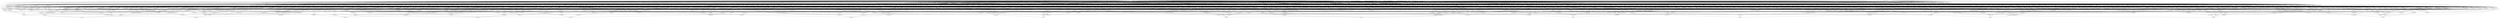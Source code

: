 digraph g {
 pi6 -> new_n30_
 pi7 -> new_n30_
 pi8 -> new_n30_
 pi2 -> new_n31_
 pi4 -> new_n31_
 pi5 -> new_n31_
 pi0 -> new_n32_
 pi1 -> new_n32_
 new_n31_ -> new_n33_
 new_n32_ -> new_n33_
 pi3 -> new_n33_
 new_n33_ -> new_n34_
 new_n30_ -> new_n34_
 pi6 -> new_n35_
 pi7 -> new_n35_
 pi8 -> new_n35_
 pi3 -> new_n36_
 pi4 -> new_n36_
 pi5 -> new_n36_
 pi1 -> new_n37_
 pi0 -> new_n37_
 pi7 -> new_n38_
 pi6 -> new_n38_
 pi8 -> new_n38_
 pi3 -> new_n39_
 new_n32_ -> new_n39_
 new_n31_ -> new_n39_
 new_n39_ -> new_n40_
 new_n38_ -> new_n40_
 new_n35_ -> new_n41_
 new_n36_ -> new_n41_
 new_n37_ -> new_n41_
 new_n40_ -> new_n41_
 pi8 -> new_n42_
 pi7 -> new_n42_
 pi6 -> new_n42_
 pi2 -> new_n43_
 pi4 -> new_n43_
 pi5 -> new_n43_
 pi0 -> new_n44_
 pi1 -> new_n44_
 new_n43_ -> new_n45_
 new_n44_ -> new_n45_
 pi3 -> new_n45_
 pi7 -> new_n46_
 pi8 -> new_n46_
 pi6 -> new_n46_
 pi2 -> new_n47_
 pi4 -> new_n47_
 pi5 -> new_n47_
 pi0 -> new_n48_
 pi1 -> new_n48_
 new_n47_ -> new_n49_
 new_n48_ -> new_n49_
 pi3 -> new_n49_
 new_n46_ -> new_n50_
 new_n47_ -> new_n50_
 new_n48_ -> new_n50_
 pi3 -> new_n50_
 pi5 -> new_n51_
 pi4 -> new_n51_
 pi2 -> new_n51_
 pi3 -> new_n52_
 new_n35_ -> new_n52_
 new_n51_ -> new_n52_
 new_n32_ -> new_n52_
 new_n42_ -> new_n53_
 new_n45_ -> new_n53_
 new_n52_ -> new_n53_
 new_n50_ -> new_n53_
 new_n43_ -> new_n54_
 new_n48_ -> new_n54_
 pi3 -> new_n54_
 pi2 -> new_n55_
 pi5 -> new_n55_
 pi4 -> new_n55_
 pi3 -> new_n56_
 new_n35_ -> new_n56_
 new_n55_ -> new_n56_
 new_n32_ -> new_n56_
 pi2 -> new_n57_
 pi4 -> new_n57_
 pi5 -> new_n57_
 pi3 -> new_n58_
 new_n44_ -> new_n58_
 new_n58_ -> new_n59_
 new_n46_ -> new_n59_
 new_n57_ -> new_n59_
 new_n35_ -> new_n60_
 new_n54_ -> new_n60_
 new_n56_ -> new_n60_
 new_n59_ -> new_n60_
 new_n34_ -> new_n61_
 new_n60_ -> new_n61_
 new_n41_ -> new_n61_
 new_n53_ -> new_n61_
 pi3 -> new_n62_
 new_n44_ -> new_n62_
 new_n51_ -> new_n62_
 new_n42_ -> new_n62_
 new_n35_ -> new_n63_
 new_n44_ -> new_n63_
 new_n55_ -> new_n63_
 pi3 -> new_n63_
 pi0 -> new_n64_
 pi3 -> new_n64_
 new_n47_ -> new_n65_
 new_n64_ -> new_n65_
 new_n38_ -> new_n66_
 new_n65_ -> new_n66_
 new_n62_ -> new_n66_
 new_n63_ -> new_n66_
 pi6 -> new_n67_
 pi7 -> new_n67_
 pi8 -> new_n67_
 pi3 -> new_n68_
 new_n43_ -> new_n68_
 new_n48_ -> new_n68_
 new_n30_ -> new_n68_
 new_n37_ -> new_n69_
 pi3 -> new_n69_
 new_n37_ -> new_n70_
 new_n51_ -> new_n70_
 pi3 -> new_n70_
 new_n70_ -> new_n71_
 new_n35_ -> new_n71_
 new_n67_ -> new_n72_
 new_n65_ -> new_n72_
 new_n68_ -> new_n72_
 new_n71_ -> new_n72_
 pi4 -> new_n73_
 pi5 -> new_n73_
 pi2 -> new_n73_
 new_n37_ -> new_n74_
 new_n73_ -> new_n74_
 pi3 -> new_n74_
 new_n74_ -> new_n75_
 new_n46_ -> new_n75_
 pi4 -> new_n76_
 pi7 -> new_n76_
 pi6 -> new_n77_
 new_n76_ -> new_n77_
 pi2 -> new_n78_
 pi3 -> new_n78_
 new_n77_ -> new_n79_
 new_n32_ -> new_n79_
 new_n78_ -> new_n79_
 pi5 -> new_n79_
 new_n30_ -> new_n80_
 new_n46_ -> new_n80_
 new_n74_ -> new_n80_
 new_n79_ -> new_n80_
 new_n61_ -> new_n81_
 new_n72_ -> new_n81_
 new_n80_ -> new_n81_
 new_n66_ -> new_n81_
 pi3 -> new_n82_
 new_n73_ -> new_n82_
 new_n48_ -> new_n82_
 pi3 -> new_n83_
 new_n48_ -> new_n83_
 new_n73_ -> new_n83_
 new_n30_ -> new_n83_
 pi3 -> new_n84_
 pi5 -> new_n84_
 pi2 -> new_n84_
 new_n37_ -> new_n85_
 new_n84_ -> new_n85_
 new_n35_ -> new_n86_
 new_n37_ -> new_n86_
 new_n84_ -> new_n86_
 pi3 -> new_n87_
 new_n38_ -> new_n87_
 new_n73_ -> new_n87_
 new_n37_ -> new_n87_
 pi7 -> new_n88_
 pi4 -> new_n88_
 pi8 -> new_n88_
 pi3 -> new_n89_
 pi2 -> new_n89_
 pi5 -> new_n89_
 new_n44_ -> new_n90_
 new_n89_ -> new_n90_
 new_n90_ -> new_n91_
 new_n88_ -> new_n91_
 pi0 -> new_n92_
 pi3 -> new_n92_
 new_n47_ -> new_n93_
 new_n67_ -> new_n93_
 new_n92_ -> new_n93_
 new_n44_ -> new_n94_
 new_n51_ -> new_n94_
 new_n67_ -> new_n94_
 pi3 -> new_n94_
 pi3 -> new_n95_
 new_n43_ -> new_n95_
 new_n44_ -> new_n95_
 new_n35_ -> new_n95_
 new_n31_ -> new_n96_
 new_n32_ -> new_n96_
 new_n46_ -> new_n96_
 pi3 -> new_n96_
 new_n30_ -> new_n97_
 new_n48_ -> new_n97_
 new_n73_ -> new_n97_
 pi3 -> new_n97_
 new_n95_ -> new_n98_
 new_n96_ -> new_n98_
 new_n97_ -> new_n98_
 new_n91_ -> new_n99_
 new_n93_ -> new_n99_
 new_n94_ -> new_n99_
 new_n98_ -> new_n99_
 new_n83_ -> new_n100_
 new_n86_ -> new_n100_
 new_n87_ -> new_n100_
 new_n99_ -> new_n100_
 new_n31_ -> new_n101_
 new_n48_ -> new_n101_
 pi3 -> new_n101_
 new_n101_ -> new_n102_
 new_n30_ -> new_n102_
 pi3 -> new_n103_
 new_n48_ -> new_n103_
 new_n55_ -> new_n103_
 new_n35_ -> new_n103_
 pi4 -> new_n104_
 pi2 -> new_n104_
 pi5 -> new_n104_
 new_n30_ -> new_n105_
 new_n92_ -> new_n105_
 new_n104_ -> new_n105_
 new_n37_ -> new_n106_
 new_n47_ -> new_n106_
 pi3 -> new_n106_
 new_n37_ -> new_n107_
 new_n42_ -> new_n107_
 new_n47_ -> new_n107_
 pi3 -> new_n107_
 new_n37_ -> new_n108_
 new_n43_ -> new_n108_
 pi3 -> new_n108_
 new_n37_ -> new_n109_
 new_n42_ -> new_n109_
 new_n43_ -> new_n109_
 pi3 -> new_n109_
 new_n30_ -> new_n110_
 new_n32_ -> new_n110_
 new_n73_ -> new_n110_
 pi3 -> new_n110_
 new_n107_ -> new_n111_
 new_n109_ -> new_n111_
 new_n110_ -> new_n111_
 new_n48_ -> new_n112_
 new_n51_ -> new_n112_
 pi3 -> new_n112_
 new_n112_ -> new_n113_
 new_n42_ -> new_n113_
 new_n35_ -> new_n114_
 new_n37_ -> new_n114_
 new_n55_ -> new_n114_
 pi3 -> new_n114_
 new_n32_ -> new_n115_
 new_n35_ -> new_n115_
 new_n104_ -> new_n115_
 pi3 -> new_n115_
 new_n113_ -> new_n116_
 new_n114_ -> new_n116_
 new_n115_ -> new_n116_
 new_n111_ -> new_n116_
 new_n102_ -> new_n117_
 new_n103_ -> new_n117_
 new_n105_ -> new_n117_
 new_n116_ -> new_n117_
 new_n30_ -> new_n118_
 new_n31_ -> new_n118_
 new_n44_ -> new_n118_
 pi3 -> new_n118_
 new_n33_ -> new_n119_
 new_n42_ -> new_n119_
 new_n37_ -> new_n120_
 new_n42_ -> new_n120_
 new_n73_ -> new_n120_
 pi3 -> new_n120_
 new_n69_ -> new_n121_
 new_n57_ -> new_n121_
 new_n67_ -> new_n121_
 new_n35_ -> new_n122_
 new_n44_ -> new_n122_
 new_n51_ -> new_n122_
 pi3 -> new_n122_
 pi4 -> new_n123_
 pi7 -> new_n123_
 pi8 -> new_n123_
 new_n32_ -> new_n124_
 new_n84_ -> new_n124_
 new_n123_ -> new_n124_
 pi6 -> new_n125_
 pi4 -> new_n125_
 pi8 -> new_n125_
 pi2 -> new_n126_
 pi3 -> new_n126_
 pi2 -> new_n127_
 pi3 -> new_n127_
 pi5 -> new_n127_
 new_n48_ -> new_n128_
 new_n125_ -> new_n128_
 new_n127_ -> new_n128_
 new_n32_ -> new_n129_
 new_n57_ -> new_n129_
 pi3 -> new_n129_
 new_n32_ -> new_n130_
 new_n57_ -> new_n130_
 new_n67_ -> new_n130_
 pi3 -> new_n130_
 new_n129_ -> new_n131_
 new_n112_ -> new_n131_
 new_n67_ -> new_n131_
 new_n128_ -> new_n131_
 new_n121_ -> new_n132_
 new_n122_ -> new_n132_
 new_n124_ -> new_n132_
 new_n131_ -> new_n132_
 new_n119_ -> new_n133_
 new_n118_ -> new_n133_
 new_n120_ -> new_n133_
 new_n132_ -> new_n133_
 new_n81_ -> po00
 new_n100_ -> po00
 new_n117_ -> po00
 new_n133_ -> po00
 pi8 -> new_n135_
 pi6 -> new_n135_
 pi4 -> new_n135_
 pi2 -> new_n136_
 pi3 -> new_n136_
 pi5 -> new_n136_
 new_n48_ -> new_n137_
 new_n135_ -> new_n137_
 new_n136_ -> new_n137_
 new_n32_ -> new_n138_
 new_n42_ -> new_n138_
 new_n47_ -> new_n138_
 pi4 -> new_n139_
 pi6 -> new_n139_
 pi8 -> new_n139_
 new_n44_ -> new_n140_
 new_n84_ -> new_n140_
 new_n139_ -> new_n141_
 new_n140_ -> new_n141_
 new_n137_ -> new_n141_
 new_n138_ -> new_n141_
 pi3 -> new_n142_
 new_n37_ -> new_n142_
 new_n38_ -> new_n142_
 new_n31_ -> new_n142_
 new_n48_ -> new_n143_
 new_n104_ -> new_n143_
 pi3 -> new_n143_
 new_n42_ -> new_n144_
 new_n48_ -> new_n144_
 new_n104_ -> new_n144_
 pi3 -> new_n144_
 pi3 -> new_n145_
 new_n44_ -> new_n145_
 new_n104_ -> new_n145_
 new_n35_ -> new_n145_
 new_n48_ -> new_n146_
 new_n67_ -> new_n146_
 new_n126_ -> new_n146_
 pi4 -> new_n146_
 new_n32_ -> new_n147_
 new_n51_ -> new_n147_
 pi3 -> new_n147_
 new_n32_ -> new_n148_
 new_n35_ -> new_n148_
 new_n36_ -> new_n148_
 new_n38_ -> new_n149_
 new_n147_ -> new_n149_
 new_n148_ -> new_n149_
 new_n146_ -> new_n149_
 new_n142_ -> new_n150_
 new_n144_ -> new_n150_
 new_n145_ -> new_n150_
 new_n149_ -> new_n150_
 new_n32_ -> new_n151_
 new_n43_ -> new_n151_
 pi3 -> new_n151_
 pi6 -> new_n152_
 pi8 -> new_n152_
 pi7 -> new_n152_
 pi3 -> new_n153_
 pi0 -> new_n153_
 new_n55_ -> new_n154_
 new_n152_ -> new_n154_
 new_n153_ -> new_n154_
 new_n32_ -> new_n155_
 new_n73_ -> new_n155_
 new_n46_ -> new_n156_
 new_n155_ -> new_n156_
 new_n154_ -> new_n156_
 pi3 -> new_n157_
 new_n48_ -> new_n157_
 new_n152_ -> new_n157_
 new_n43_ -> new_n157_
 new_n32_ -> new_n158_
 new_n47_ -> new_n158_
 pi3 -> new_n158_
 new_n32_ -> new_n159_
 new_n35_ -> new_n159_
 new_n47_ -> new_n159_
 pi3 -> new_n159_
 pi3 -> new_n160_
 new_n43_ -> new_n160_
 new_n46_ -> new_n160_
 new_n37_ -> new_n160_
 new_n44_ -> new_n161_
 new_n73_ -> new_n161_
 pi3 -> new_n161_
 new_n44_ -> new_n162_
 new_n73_ -> new_n162_
 new_n152_ -> new_n162_
 pi3 -> new_n162_
 pi3 -> new_n163_
 new_n37_ -> new_n163_
 new_n55_ -> new_n163_
 new_n35_ -> new_n163_
 new_n48_ -> new_n164_
 new_n57_ -> new_n164_
 pi3 -> new_n164_
 new_n48_ -> new_n165_
 new_n57_ -> new_n165_
 new_n152_ -> new_n165_
 pi3 -> new_n165_
 new_n162_ -> new_n166_
 new_n163_ -> new_n166_
 new_n165_ -> new_n166_
 new_n157_ -> new_n167_
 new_n159_ -> new_n167_
 new_n160_ -> new_n167_
 new_n166_ -> new_n167_
 new_n67_ -> new_n168_
 new_n151_ -> new_n168_
 new_n167_ -> new_n168_
 new_n156_ -> new_n168_
 pi3 -> new_n169_
 new_n57_ -> new_n169_
 pi1 -> new_n169_
 new_n35_ -> new_n169_
 new_n44_ -> new_n170_
 new_n57_ -> new_n170_
 pi3 -> new_n170_
 new_n170_ -> new_n171_
 new_n152_ -> new_n171_
 pi3 -> new_n172_
 new_n51_ -> new_n172_
 new_n37_ -> new_n172_
 new_n42_ -> new_n173_
 new_n172_ -> new_n173_
 new_n171_ -> new_n173_
 new_n169_ -> new_n173_
 pi3 -> new_n174_
 new_n46_ -> new_n174_
 new_n51_ -> new_n174_
 new_n37_ -> new_n174_
 pi3 -> new_n175_
 new_n48_ -> new_n175_
 new_n47_ -> new_n175_
 new_n147_ -> new_n176_
 new_n152_ -> new_n176_
 new_n42_ -> new_n177_
 new_n175_ -> new_n177_
 new_n176_ -> new_n177_
 new_n31_ -> new_n178_
 new_n37_ -> new_n178_
 pi3 -> new_n178_
 new_n67_ -> new_n179_
 new_n178_ -> new_n179_
 new_n56_ -> new_n179_
 new_n174_ -> new_n180_
 new_n177_ -> new_n180_
 new_n179_ -> new_n180_
 new_n173_ -> new_n180_
 new_n168_ -> new_n181_
 new_n180_ -> new_n181_
 new_n150_ -> new_n181_
 new_n141_ -> new_n181_
 pi3 -> new_n182_
 new_n42_ -> new_n182_
 new_n104_ -> new_n182_
 new_n32_ -> new_n182_
 pi4 -> new_n183_
 pi3 -> new_n183_
 pi5 -> new_n183_
 new_n30_ -> new_n184_
 new_n44_ -> new_n184_
 new_n183_ -> new_n184_
 new_n108_ -> new_n185_
 new_n30_ -> new_n185_
 pi3 -> new_n186_
 new_n57_ -> new_n186_
 new_n152_ -> new_n186_
 new_n44_ -> new_n186_
 pi3 -> new_n187_
 new_n42_ -> new_n187_
 new_n104_ -> new_n187_
 new_n37_ -> new_n187_
 pi0 -> new_n188_
 pi5 -> new_n188_
 pi2 -> new_n188_
 pi1 -> new_n189_
 new_n188_ -> new_n189_
 new_n123_ -> new_n189_
 new_n44_ -> new_n190_
 new_n47_ -> new_n190_
 new_n152_ -> new_n190_
 pi3 -> new_n190_
 pi0 -> new_n191_
 pi1 -> new_n191_
 pi3 -> new_n191_
 pi2 -> new_n191_
 new_n44_ -> new_n192_
 new_n127_ -> new_n192_
 new_n44_ -> new_n193_
 new_n76_ -> new_n193_
 new_n127_ -> new_n193_
 pi6 -> new_n193_
 new_n191_ -> new_n194_
 new_n35_ -> new_n194_
 new_n190_ -> new_n194_
 new_n193_ -> new_n194_
 new_n186_ -> new_n195_
 new_n187_ -> new_n195_
 new_n189_ -> new_n195_
 new_n194_ -> new_n195_
 new_n185_ -> new_n196_
 new_n182_ -> new_n196_
 new_n184_ -> new_n196_
 new_n195_ -> new_n196_
 new_n82_ -> new_n197_
 new_n46_ -> new_n197_
 pi2 -> new_n198_
 pi3 -> new_n198_
 pi5 -> new_n198_
 new_n32_ -> new_n199_
 new_n198_ -> new_n199_
 new_n30_ -> new_n200_
 new_n32_ -> new_n200_
 new_n47_ -> new_n200_
 pi3 -> new_n200_
 new_n199_ -> new_n201_
 new_n76_ -> new_n201_
 pi6 -> new_n201_
 new_n200_ -> new_n201_
 pi3 -> new_n202_
 new_n48_ -> new_n202_
 new_n55_ -> new_n202_
 new_n42_ -> new_n202_
 pi3 -> new_n203_
 new_n57_ -> new_n203_
 new_n32_ -> new_n203_
 new_n203_ -> new_n204_
 new_n30_ -> new_n204_
 new_n46_ -> new_n205_
 new_n129_ -> new_n205_
 new_n202_ -> new_n205_
 new_n204_ -> new_n205_
 pi3 -> new_n206_
 new_n57_ -> new_n206_
 new_n48_ -> new_n206_
 pi3 -> new_n207_
 new_n48_ -> new_n207_
 new_n57_ -> new_n207_
 new_n42_ -> new_n207_
 new_n44_ -> new_n208_
 new_n46_ -> new_n208_
 new_n47_ -> new_n208_
 pi3 -> new_n208_
 new_n35_ -> new_n209_
 new_n44_ -> new_n209_
 new_n73_ -> new_n209_
 pi3 -> new_n209_
 new_n207_ -> new_n210_
 new_n208_ -> new_n210_
 new_n209_ -> new_n210_
 new_n197_ -> new_n211_
 new_n205_ -> new_n211_
 new_n201_ -> new_n211_
 new_n210_ -> new_n211_
 pi4 -> new_n212_
 new_n48_ -> new_n212_
 new_n78_ -> new_n212_
 new_n38_ -> new_n212_
 new_n32_ -> new_n213_
 new_n89_ -> new_n213_
 new_n37_ -> new_n214_
 new_n51_ -> new_n214_
 new_n213_ -> new_n214_
 new_n38_ -> new_n214_
 new_n38_ -> new_n215_
 new_n48_ -> new_n215_
 new_n55_ -> new_n215_
 pi5 -> new_n216_
 pi3 -> new_n216_
 pi2 -> new_n216_
 new_n32_ -> new_n217_
 new_n67_ -> new_n217_
 new_n216_ -> new_n217_
 pi3 -> new_n218_
 new_n44_ -> new_n218_
 new_n73_ -> new_n218_
 new_n35_ -> new_n218_
 new_n35_ -> new_n219_
 new_n37_ -> new_n219_
 new_n104_ -> new_n219_
 pi3 -> new_n219_
 new_n58_ -> new_n220_
 new_n42_ -> new_n220_
 new_n47_ -> new_n220_
 new_n30_ -> new_n221_
 new_n178_ -> new_n221_
 new_n219_ -> new_n221_
 new_n220_ -> new_n221_
 new_n215_ -> new_n222_
 new_n217_ -> new_n222_
 new_n218_ -> new_n222_
 new_n221_ -> new_n222_
 new_n212_ -> new_n223_
 new_n222_ -> new_n223_
 new_n214_ -> new_n223_
 new_n211_ -> new_n223_
 new_n161_ -> new_n224_
 new_n30_ -> new_n224_
 new_n112_ -> new_n225_
 new_n152_ -> new_n225_
 new_n42_ -> new_n226_
 new_n44_ -> new_n226_
 new_n57_ -> new_n226_
 pi3 -> new_n226_
 pi3 -> new_n227_
 new_n51_ -> new_n227_
 new_n67_ -> new_n227_
 new_n37_ -> new_n227_
 pi3 -> new_n228_
 new_n47_ -> new_n228_
 new_n37_ -> new_n228_
 pi3 -> new_n229_
 new_n38_ -> new_n229_
 new_n47_ -> new_n229_
 new_n37_ -> new_n229_
 new_n32_ -> new_n230_
 new_n35_ -> new_n230_
 new_n51_ -> new_n230_
 pi3 -> new_n230_
 new_n32_ -> new_n231_
 new_n55_ -> new_n231_
 pi3 -> new_n231_
 pi3 -> new_n232_
 pi2 -> new_n232_
 pi4 -> new_n232_
 new_n32_ -> new_n233_
 new_n38_ -> new_n233_
 new_n232_ -> new_n233_
 new_n35_ -> new_n234_
 new_n44_ -> new_n234_
 new_n57_ -> new_n234_
 pi3 -> new_n234_
 new_n30_ -> new_n235_
 new_n231_ -> new_n235_
 new_n234_ -> new_n235_
 new_n233_ -> new_n235_
 new_n227_ -> new_n236_
 new_n229_ -> new_n236_
 new_n230_ -> new_n236_
 new_n235_ -> new_n236_
 new_n224_ -> new_n237_
 new_n225_ -> new_n237_
 new_n226_ -> new_n237_
 new_n236_ -> new_n237_
 new_n35_ -> new_n238_
 new_n48_ -> new_n238_
 new_n104_ -> new_n238_
 pi3 -> new_n238_
 pi2 -> new_n239_
 pi5 -> new_n239_
 pi3 -> new_n239_
 new_n37_ -> new_n240_
 new_n239_ -> new_n240_
 new_n37_ -> new_n241_
 new_n123_ -> new_n241_
 new_n239_ -> new_n241_
 pi3 -> new_n242_
 new_n42_ -> new_n242_
 new_n43_ -> new_n242_
 new_n37_ -> new_n242_
 new_n238_ -> new_n243_
 new_n241_ -> new_n243_
 new_n242_ -> new_n243_
 new_n37_ -> new_n244_
 new_n55_ -> new_n244_
 new_n67_ -> new_n244_
 pi3 -> new_n244_
 pi0 -> new_n245_
 pi3 -> new_n245_
 new_n38_ -> new_n246_
 new_n43_ -> new_n246_
 new_n245_ -> new_n246_
 pi3 -> new_n247_
 new_n51_ -> new_n247_
 new_n67_ -> new_n247_
 new_n32_ -> new_n247_
 new_n246_ -> new_n248_
 new_n247_ -> new_n248_
 pi3 -> new_n249_
 new_n42_ -> new_n249_
 new_n57_ -> new_n249_
 new_n32_ -> new_n249_
 pi4 -> new_n250_
 pi7 -> new_n250_
 pi4 -> new_n251_
 pi7 -> new_n251_
 pi8 -> new_n251_
 new_n251_ -> new_n252_
 pi0 -> new_n252_
 pi2 -> new_n252_
 pi5 -> new_n252_
 new_n67_ -> new_n253_
 new_n49_ -> new_n253_
 new_n252_ -> new_n253_
 new_n249_ -> new_n253_
 new_n244_ -> new_n254_
 new_n248_ -> new_n254_
 new_n253_ -> new_n254_
 new_n243_ -> new_n254_
 pi3 -> new_n255_
 new_n46_ -> new_n255_
 new_n51_ -> new_n255_
 new_n32_ -> new_n255_
 new_n32_ -> new_n256_
 new_n46_ -> new_n256_
 new_n47_ -> new_n256_
 pi3 -> new_n256_
 new_n228_ -> new_n257_
 new_n42_ -> new_n257_
 new_n257_ -> new_n258_
 new_n255_ -> new_n258_
 new_n256_ -> new_n258_
 new_n35_ -> new_n259_
 new_n43_ -> new_n259_
 new_n44_ -> new_n259_
 pi3 -> new_n259_
 pi3 -> new_n260_
 new_n48_ -> new_n260_
 new_n57_ -> new_n260_
 new_n30_ -> new_n260_
 new_n37_ -> new_n261_
 new_n47_ -> new_n261_
 new_n152_ -> new_n261_
 pi3 -> new_n261_
 new_n259_ -> new_n262_
 new_n260_ -> new_n262_
 new_n261_ -> new_n262_
 new_n43_ -> new_n263_
 new_n44_ -> new_n263_
 new_n46_ -> new_n263_
 pi3 -> new_n263_
 pi0 -> new_n264_
 new_n232_ -> new_n264_
 new_n30_ -> new_n264_
 new_n30_ -> new_n265_
 new_n151_ -> new_n265_
 new_n264_ -> new_n265_
 new_n263_ -> new_n265_
 new_n254_ -> new_n266_
 new_n258_ -> new_n266_
 new_n262_ -> new_n266_
 new_n265_ -> new_n266_
 new_n42_ -> new_n267_
 new_n44_ -> new_n267_
 new_n47_ -> new_n267_
 pi3 -> new_n267_
 pi4 -> new_n268_
 new_n44_ -> new_n268_
 new_n78_ -> new_n268_
 new_n42_ -> new_n268_
 new_n101_ -> new_n269_
 new_n42_ -> new_n269_
 new_n42_ -> new_n270_
 new_n101_ -> new_n270_
 new_n268_ -> new_n270_
 new_n30_ -> new_n271_
 new_n47_ -> new_n271_
 new_n64_ -> new_n271_
 pi3 -> new_n272_
 new_n44_ -> new_n272_
 new_n57_ -> new_n272_
 new_n38_ -> new_n272_
 pi4 -> new_n273_
 pi6 -> new_n273_
 pi8 -> new_n273_
 pi1 -> new_n274_
 pi5 -> new_n274_
 new_n153_ -> new_n274_
 pi1 -> new_n275_
 pi5 -> new_n275_
 new_n153_ -> new_n275_
 new_n273_ -> new_n275_
 new_n271_ -> new_n276_
 new_n272_ -> new_n276_
 new_n275_ -> new_n276_
 pi3 -> new_n277_
 new_n43_ -> new_n277_
 new_n67_ -> new_n277_
 new_n37_ -> new_n277_
 pi4 -> new_n278_
 pi8 -> new_n278_
 pi6 -> new_n278_
 new_n37_ -> new_n279_
 new_n239_ -> new_n279_
 new_n278_ -> new_n279_
 pi4 -> new_n280_
 pi6 -> new_n280_
 pi8 -> new_n280_
 new_n32_ -> new_n281_
 new_n239_ -> new_n281_
 new_n280_ -> new_n281_
 new_n277_ -> new_n282_
 new_n279_ -> new_n282_
 new_n281_ -> new_n282_
 new_n267_ -> new_n283_
 new_n276_ -> new_n283_
 new_n282_ -> new_n283_
 new_n270_ -> new_n283_
 pi1 -> new_n284_
 pi2 -> new_n284_
 new_n67_ -> new_n284_
 new_n245_ -> new_n284_
 new_n37_ -> new_n285_
 new_n38_ -> new_n285_
 new_n43_ -> new_n285_
 pi3 -> new_n285_
 new_n42_ -> new_n286_
 new_n151_ -> new_n286_
 new_n285_ -> new_n286_
 pi2 -> new_n287_
 pi3 -> new_n287_
 pi0 -> new_n287_
 pi1 -> new_n287_
 pi5 -> new_n288_
 new_n287_ -> new_n288_
 pi7 -> new_n288_
 pi8 -> new_n288_
 new_n161_ -> new_n289_
 new_n38_ -> new_n289_
 pi3 -> new_n290_
 pi4 -> new_n290_
 pi5 -> new_n290_
 new_n290_ -> new_n291_
 pi0 -> new_n291_
 new_n291_ -> new_n292_
 new_n161_ -> new_n292_
 new_n38_ -> new_n292_
 new_n288_ -> new_n292_
 new_n46_ -> new_n293_
 new_n48_ -> new_n293_
 new_n51_ -> new_n293_
 pi3 -> new_n293_
 new_n32_ -> new_n294_
 new_n38_ -> new_n294_
 new_n57_ -> new_n294_
 pi3 -> new_n294_
 new_n37_ -> new_n295_
 new_n57_ -> new_n295_
 new_n152_ -> new_n295_
 pi3 -> new_n295_
 new_n293_ -> new_n296_
 new_n294_ -> new_n296_
 new_n295_ -> new_n296_
 new_n284_ -> new_n297_
 new_n292_ -> new_n297_
 new_n296_ -> new_n297_
 new_n286_ -> new_n297_
 new_n44_ -> new_n298_
 new_n46_ -> new_n298_
 new_n73_ -> new_n298_
 pi3 -> new_n298_
 pi3 -> new_n299_
 new_n43_ -> new_n299_
 new_n46_ -> new_n299_
 new_n32_ -> new_n299_
 pi4 -> new_n300_
 new_n153_ -> new_n300_
 pi1 -> new_n300_
 new_n67_ -> new_n300_
 new_n298_ -> new_n301_
 new_n299_ -> new_n301_
 new_n300_ -> new_n301_
 new_n42_ -> new_n302_
 new_n55_ -> new_n302_
 new_n153_ -> new_n302_
 pi4 -> new_n303_
 pi7 -> new_n303_
 pi8 -> new_n303_
 new_n48_ -> new_n304_
 new_n239_ -> new_n304_
 new_n303_ -> new_n304_
 new_n31_ -> new_n305_
 new_n44_ -> new_n305_
 new_n67_ -> new_n305_
 pi3 -> new_n305_
 new_n302_ -> new_n306_
 new_n304_ -> new_n306_
 new_n305_ -> new_n306_
 pi4 -> new_n307_
 pi7 -> new_n307_
 pi6 -> new_n307_
 pi1 -> new_n308_
 pi2 -> new_n308_
 new_n92_ -> new_n308_
 new_n307_ -> new_n308_
 pi1 -> new_n309_
 new_n127_ -> new_n309_
 new_n123_ -> new_n309_
 new_n31_ -> new_n310_
 new_n38_ -> new_n310_
 new_n44_ -> new_n310_
 pi3 -> new_n310_
 new_n308_ -> new_n311_
 new_n309_ -> new_n311_
 new_n310_ -> new_n311_
 new_n306_ -> new_n311_
 new_n283_ -> new_n312_
 new_n297_ -> new_n312_
 new_n311_ -> new_n312_
 new_n301_ -> new_n312_
 pi1 -> new_n313_
 pi5 -> new_n313_
 new_n245_ -> new_n313_
 new_n313_ -> new_n314_
 new_n280_ -> new_n314_
 new_n31_ -> new_n315_
 new_n46_ -> new_n315_
 new_n48_ -> new_n315_
 pi3 -> new_n315_
 new_n32_ -> new_n316_
 new_n67_ -> new_n316_
 new_n127_ -> new_n316_
 new_n315_ -> new_n317_
 new_n316_ -> new_n317_
 new_n42_ -> new_n318_
 new_n57_ -> new_n318_
 new_n153_ -> new_n318_
 new_n67_ -> new_n319_
 new_n73_ -> new_n319_
 new_n153_ -> new_n319_
 new_n151_ -> new_n320_
 new_n35_ -> new_n320_
 new_n35_ -> new_n321_
 new_n151_ -> new_n321_
 new_n319_ -> new_n321_
 new_n318_ -> new_n321_
 pi3 -> new_n322_
 new_n31_ -> new_n322_
 new_n48_ -> new_n322_
 new_n30_ -> new_n322_
 new_n35_ -> new_n323_
 new_n47_ -> new_n323_
 new_n48_ -> new_n323_
 pi3 -> new_n323_
 new_n140_ -> new_n324_
 new_n303_ -> new_n324_
 new_n303_ -> new_n325_
 new_n140_ -> new_n325_
 new_n323_ -> new_n325_
 new_n322_ -> new_n325_
 new_n314_ -> new_n326_
 new_n317_ -> new_n326_
 new_n321_ -> new_n326_
 new_n325_ -> new_n326_
 pi3 -> new_n327_
 new_n32_ -> new_n327_
 new_n43_ -> new_n327_
 new_n30_ -> new_n327_
 new_n31_ -> new_n328_
 new_n67_ -> new_n328_
 new_n92_ -> new_n328_
 new_n32_ -> new_n329_
 new_n42_ -> new_n329_
 new_n73_ -> new_n329_
 new_n327_ -> new_n330_
 new_n328_ -> new_n330_
 new_n329_ -> new_n330_
 pi3 -> new_n331_
 new_n37_ -> new_n331_
 new_n57_ -> new_n331_
 new_n30_ -> new_n331_
 new_n32_ -> new_n332_
 new_n35_ -> new_n332_
 new_n55_ -> new_n332_
 pi3 -> new_n332_
 new_n37_ -> new_n333_
 new_n38_ -> new_n333_
 new_n57_ -> new_n333_
 new_n332_ -> new_n334_
 new_n333_ -> new_n334_
 new_n64_ -> new_n335_
 pi1 -> new_n335_
 pi2 -> new_n335_
 pi0 -> new_n336_
 pi1 -> new_n336_
 pi2 -> new_n336_
 pi5 -> new_n336_
 new_n42_ -> new_n337_
 new_n51_ -> new_n337_
 new_n92_ -> new_n337_
 new_n335_ -> new_n338_
 new_n336_ -> new_n338_
 new_n273_ -> new_n338_
 new_n337_ -> new_n338_
 new_n331_ -> new_n339_
 new_n334_ -> new_n339_
 new_n338_ -> new_n339_
 new_n330_ -> new_n339_
 pi3 -> new_n340_
 new_n37_ -> new_n340_
 new_n104_ -> new_n340_
 new_n35_ -> new_n340_
 new_n44_ -> new_n341_
 new_n57_ -> new_n341_
 new_n67_ -> new_n341_
 pi3 -> new_n341_
 pi3 -> new_n342_
 new_n46_ -> new_n342_
 new_n47_ -> new_n342_
 new_n44_ -> new_n342_
 new_n340_ -> new_n343_
 new_n341_ -> new_n343_
 new_n342_ -> new_n343_
 new_n44_ -> new_n344_
 new_n55_ -> new_n344_
 new_n67_ -> new_n344_
 new_n49_ -> new_n345_
 new_n152_ -> new_n345_
 new_n37_ -> new_n346_
 new_n46_ -> new_n346_
 new_n126_ -> new_n346_
 pi4 -> new_n346_
 new_n152_ -> new_n347_
 new_n49_ -> new_n347_
 new_n346_ -> new_n347_
 new_n344_ -> new_n347_
 new_n92_ -> new_n348_
 new_n104_ -> new_n348_
 new_n152_ -> new_n348_
 pi3 -> new_n349_
 new_n55_ -> new_n349_
 new_n44_ -> new_n349_
 pi3 -> new_n350_
 new_n44_ -> new_n350_
 new_n55_ -> new_n350_
 new_n38_ -> new_n350_
 pi3 -> new_n351_
 new_n38_ -> new_n351_
 new_n55_ -> new_n351_
 new_n32_ -> new_n351_
 new_n348_ -> new_n352_
 new_n350_ -> new_n352_
 new_n351_ -> new_n352_
 new_n347_ -> new_n352_
 new_n326_ -> new_n353_
 new_n339_ -> new_n353_
 new_n352_ -> new_n353_
 new_n343_ -> new_n353_
 new_n237_ -> new_n354_
 new_n266_ -> new_n354_
 new_n312_ -> new_n354_
 new_n353_ -> new_n354_
 new_n181_ -> po01
 new_n223_ -> po01
 new_n354_ -> po01
 new_n196_ -> po01
 pi3 -> new_n356_
 new_n47_ -> new_n356_
 new_n32_ -> new_n356_
 pi4 -> new_n357_
 pi6 -> new_n357_
 pi8 -> new_n357_
 pi2 -> new_n358_
 new_n357_ -> new_n358_
 pi1 -> new_n358_
 new_n92_ -> new_n358_
 new_n30_ -> new_n359_
 new_n356_ -> new_n359_
 new_n358_ -> new_n359_
 new_n40_ -> new_n359_
 pi6 -> new_n360_
 pi7 -> new_n360_
 pi8 -> new_n360_
 new_n37_ -> new_n361_
 new_n42_ -> new_n361_
 new_n57_ -> new_n361_
 pi3 -> new_n361_
 new_n46_ -> new_n362_
 new_n48_ -> new_n362_
 new_n73_ -> new_n362_
 pi3 -> new_n362_
 new_n32_ -> new_n363_
 new_n46_ -> new_n363_
 new_n51_ -> new_n363_
 pi3 -> new_n363_
 pi3 -> new_n364_
 pi5 -> new_n364_
 new_n357_ -> new_n364_
 new_n37_ -> new_n365_
 new_n38_ -> new_n365_
 new_n55_ -> new_n365_
 pi3 -> new_n365_
 new_n226_ -> new_n366_
 new_n227_ -> new_n366_
 new_n365_ -> new_n366_
 new_n225_ -> new_n367_
 new_n363_ -> new_n367_
 new_n364_ -> new_n367_
 new_n366_ -> new_n367_
 new_n361_ -> new_n368_
 new_n362_ -> new_n368_
 new_n360_ -> new_n368_
 new_n367_ -> new_n368_
 new_n31_ -> new_n369_
 new_n152_ -> new_n369_
 pi3 -> new_n369_
 new_n31_ -> new_n370_
 new_n44_ -> new_n370_
 new_n46_ -> new_n370_
 pi3 -> new_n370_
 new_n143_ -> new_n371_
 new_n67_ -> new_n371_
 new_n35_ -> new_n372_
 new_n67_ -> new_n372_
 new_n143_ -> new_n372_
 new_n370_ -> new_n372_
 new_n242_ -> new_n373_
 new_n244_ -> new_n373_
 new_n247_ -> new_n373_
 new_n372_ -> new_n373_
 new_n83_ -> new_n374_
 new_n234_ -> new_n374_
 new_n369_ -> new_n374_
 new_n373_ -> new_n374_
 new_n38_ -> new_n375_
 new_n44_ -> new_n375_
 new_n55_ -> new_n375_
 pi3 -> new_n375_
 new_n257_ -> new_n376_
 new_n260_ -> new_n376_
 new_n375_ -> new_n376_
 pi3 -> new_n377_
 new_n47_ -> new_n377_
 new_n48_ -> new_n377_
 new_n35_ -> new_n377_
 new_n30_ -> new_n378_
 new_n151_ -> new_n378_
 new_n377_ -> new_n378_
 new_n261_ -> new_n378_
 new_n35_ -> new_n379_
 new_n44_ -> new_n379_
 new_n104_ -> new_n379_
 pi3 -> new_n379_
 new_n87_ -> new_n380_
 new_n271_ -> new_n380_
 new_n379_ -> new_n380_
 new_n378_ -> new_n380_
 new_n368_ -> new_n381_
 new_n374_ -> new_n381_
 new_n376_ -> new_n381_
 new_n380_ -> new_n381_
 new_n43_ -> new_n382_
 new_n48_ -> new_n382_
 new_n152_ -> new_n382_
 pi3 -> new_n382_
 new_n42_ -> new_n383_
 new_n151_ -> new_n383_
 new_n382_ -> new_n383_
 new_n272_ -> new_n383_
 pi3 -> new_n384_
 new_n48_ -> new_n384_
 new_n57_ -> new_n384_
 new_n46_ -> new_n384_
 new_n58_ -> new_n385_
 new_n46_ -> new_n385_
 new_n73_ -> new_n385_
 pi3 -> new_n386_
 new_n42_ -> new_n386_
 new_n43_ -> new_n386_
 new_n32_ -> new_n386_
 new_n385_ -> new_n387_
 new_n328_ -> new_n387_
 new_n386_ -> new_n387_
 new_n289_ -> new_n388_
 new_n293_ -> new_n388_
 new_n384_ -> new_n388_
 new_n387_ -> new_n388_
 pi3 -> new_n389_
 new_n46_ -> new_n389_
 new_n57_ -> new_n389_
 new_n32_ -> new_n389_
 pi8 -> new_n390_
 new_n250_ -> new_n390_
 pi8 -> new_n391_
 new_n84_ -> new_n391_
 new_n250_ -> new_n391_
 new_n32_ -> new_n391_
 new_n30_ -> new_n392_
 new_n147_ -> new_n392_
 new_n391_ -> new_n392_
 new_n389_ -> new_n392_
 new_n147_ -> new_n393_
 new_n42_ -> new_n393_
 pi3 -> new_n394_
 new_n48_ -> new_n394_
 new_n55_ -> new_n394_
 new_n46_ -> new_n394_
 new_n393_ -> new_n395_
 new_n350_ -> new_n395_
 new_n394_ -> new_n395_
 new_n48_ -> new_n396_
 new_n73_ -> new_n396_
 new_n152_ -> new_n396_
 pi3 -> new_n396_
 new_n38_ -> new_n397_
 new_n164_ -> new_n397_
 new_n95_ -> new_n397_
 new_n396_ -> new_n398_
 new_n392_ -> new_n398_
 new_n397_ -> new_n398_
 new_n395_ -> new_n398_
 new_n46_ -> new_n399_
 new_n48_ -> new_n399_
 new_n55_ -> new_n399_
 pi3 -> new_n399_
 new_n74_ -> new_n400_
 new_n38_ -> new_n400_
 pi3 -> new_n401_
 new_n48_ -> new_n401_
 new_n73_ -> new_n401_
 new_n42_ -> new_n401_
 new_n37_ -> new_n402_
 new_n47_ -> new_n402_
 new_n67_ -> new_n402_
 pi3 -> new_n402_
 pi3 -> new_n403_
 new_n37_ -> new_n403_
 new_n47_ -> new_n403_
 new_n30_ -> new_n403_
 new_n32_ -> new_n404_
 new_n55_ -> new_n404_
 new_n67_ -> new_n404_
 pi3 -> new_n404_
 new_n402_ -> new_n405_
 new_n403_ -> new_n405_
 new_n404_ -> new_n405_
 new_n197_ -> new_n406_
 new_n97_ -> new_n406_
 new_n190_ -> new_n406_
 new_n405_ -> new_n406_
 new_n400_ -> new_n407_
 new_n399_ -> new_n407_
 new_n401_ -> new_n407_
 new_n406_ -> new_n407_
 new_n388_ -> new_n408_
 new_n398_ -> new_n408_
 new_n407_ -> new_n408_
 new_n383_ -> new_n408_
 pi3 -> new_n409_
 new_n47_ -> new_n409_
 new_n152_ -> new_n409_
 new_n44_ -> new_n409_
 pi3 -> new_n410_
 new_n46_ -> new_n410_
 new_n55_ -> new_n410_
 new_n44_ -> new_n410_
 new_n203_ -> new_n411_
 new_n158_ -> new_n411_
 new_n30_ -> new_n411_
 new_n410_ -> new_n411_
 new_n30_ -> new_n412_
 new_n43_ -> new_n412_
 new_n48_ -> new_n412_
 pi3 -> new_n412_
 new_n109_ -> new_n413_
 new_n209_ -> new_n413_
 new_n412_ -> new_n413_
 new_n411_ -> new_n413_
 new_n103_ -> new_n414_
 new_n105_ -> new_n414_
 new_n409_ -> new_n414_
 new_n413_ -> new_n414_
 new_n70_ -> new_n415_
 new_n42_ -> new_n415_
 pi3 -> new_n416_
 new_n67_ -> new_n416_
 new_n104_ -> new_n416_
 new_n32_ -> new_n416_
 new_n139_ -> new_n417_
 new_n140_ -> new_n417_
 new_n145_ -> new_n417_
 new_n142_ -> new_n417_
 pi3 -> new_n418_
 new_n51_ -> new_n418_
 new_n48_ -> new_n418_
 pi3 -> new_n419_
 new_n51_ -> new_n419_
 new_n152_ -> new_n419_
 new_n48_ -> new_n419_
 pi3 -> new_n420_
 new_n51_ -> new_n420_
 new_n152_ -> new_n420_
 new_n32_ -> new_n420_
 new_n31_ -> new_n421_
 new_n48_ -> new_n421_
 new_n67_ -> new_n421_
 new_n419_ -> new_n422_
 new_n420_ -> new_n422_
 new_n421_ -> new_n422_
 new_n417_ -> new_n422_
 new_n220_ -> new_n423_
 new_n415_ -> new_n423_
 new_n416_ -> new_n423_
 new_n422_ -> new_n423_
 new_n32_ -> new_n424_
 new_n67_ -> new_n424_
 new_n104_ -> new_n424_
 pi3 -> new_n424_
 new_n119_ -> new_n425_
 new_n157_ -> new_n425_
 new_n424_ -> new_n425_
 pi3 -> new_n426_
 new_n37_ -> new_n426_
 new_n43_ -> new_n426_
 new_n35_ -> new_n426_
 new_n33_ -> new_n427_
 new_n67_ -> new_n427_
 new_n206_ -> new_n428_
 new_n38_ -> new_n428_
 new_n38_ -> new_n429_
 new_n44_ -> new_n429_
 new_n51_ -> new_n429_
 pi3 -> new_n429_
 new_n164_ -> new_n430_
 new_n35_ -> new_n430_
 new_n42_ -> new_n431_
 new_n172_ -> new_n431_
 new_n429_ -> new_n431_
 new_n430_ -> new_n431_
 new_n427_ -> new_n432_
 new_n428_ -> new_n432_
 new_n426_ -> new_n432_
 new_n431_ -> new_n432_
 new_n414_ -> new_n433_
 new_n423_ -> new_n433_
 new_n432_ -> new_n433_
 new_n425_ -> new_n433_
 new_n381_ -> po03
 new_n408_ -> po03
 new_n433_ -> po03
 new_n359_ -> po03
 new_n38_ -> new_n435_
 new_n172_ -> new_n435_
 new_n176_ -> new_n435_
 new_n58_ -> new_n436_
 new_n42_ -> new_n436_
 new_n104_ -> new_n436_
 new_n37_ -> new_n437_
 new_n51_ -> new_n437_
 new_n152_ -> new_n437_
 pi3 -> new_n437_
 new_n58_ -> new_n438_
 new_n104_ -> new_n438_
 new_n152_ -> new_n438_
 new_n438_ -> new_n439_
 new_n437_ -> new_n439_
 pi6 -> new_n440_
 new_n216_ -> new_n440_
 new_n250_ -> new_n440_
 new_n48_ -> new_n440_
 pi3 -> new_n441_
 new_n37_ -> new_n441_
 new_n46_ -> new_n441_
 new_n31_ -> new_n441_
 new_n38_ -> new_n442_
 new_n143_ -> new_n442_
 new_n441_ -> new_n442_
 new_n165_ -> new_n442_
 new_n32_ -> new_n443_
 new_n42_ -> new_n443_
 new_n104_ -> new_n443_
 pi3 -> new_n443_
 new_n151_ -> new_n444_
 new_n152_ -> new_n444_
 new_n444_ -> new_n445_
 new_n63_ -> new_n445_
 new_n443_ -> new_n445_
 new_n442_ -> new_n445_
 new_n121_ -> new_n446_
 new_n160_ -> new_n446_
 new_n440_ -> new_n446_
 new_n445_ -> new_n446_
 new_n436_ -> new_n447_
 new_n435_ -> new_n447_
 new_n439_ -> new_n447_
 new_n446_ -> new_n447_
 pi1 -> new_n448_
 pi3 -> new_n448_
 new_n31_ -> new_n448_
 new_n35_ -> new_n448_
 pi3 -> new_n449_
 new_n47_ -> new_n449_
 new_n48_ -> new_n449_
 new_n46_ -> new_n449_
 new_n227_ -> new_n450_
 new_n229_ -> new_n450_
 new_n449_ -> new_n450_
 new_n225_ -> new_n451_
 new_n362_ -> new_n451_
 new_n364_ -> new_n451_
 new_n450_ -> new_n451_
 new_n224_ -> new_n452_
 new_n448_ -> new_n452_
 new_n360_ -> new_n452_
 new_n451_ -> new_n452_
 new_n30_ -> new_n453_
 new_n231_ -> new_n453_
 new_n369_ -> new_n453_
 new_n230_ -> new_n453_
 pi3 -> new_n454_
 pi4 -> new_n454_
 pi5 -> new_n454_
 new_n35_ -> new_n455_
 new_n48_ -> new_n455_
 new_n454_ -> new_n455_
 new_n31_ -> new_n456_
 new_n35_ -> new_n456_
 new_n44_ -> new_n456_
 pi3 -> new_n456_
 new_n249_ -> new_n457_
 new_n375_ -> new_n457_
 new_n456_ -> new_n457_
 new_n455_ -> new_n458_
 new_n457_ -> new_n458_
 new_n248_ -> new_n458_
 new_n30_ -> new_n459_
 new_n48_ -> new_n459_
 new_n57_ -> new_n459_
 pi3 -> new_n459_
 new_n42_ -> new_n460_
 new_n48_ -> new_n460_
 new_n73_ -> new_n460_
 pi3 -> new_n460_
 pi3 -> new_n461_
 new_n31_ -> new_n461_
 new_n32_ -> new_n461_
 new_n30_ -> new_n461_
 pi3 -> new_n462_
 new_n48_ -> new_n462_
 new_n55_ -> new_n462_
 new_n30_ -> new_n462_
 new_n271_ -> new_n463_
 new_n377_ -> new_n463_
 new_n379_ -> new_n463_
 new_n460_ -> new_n464_
 new_n461_ -> new_n464_
 new_n462_ -> new_n464_
 new_n463_ -> new_n464_
 new_n257_ -> new_n465_
 new_n256_ -> new_n465_
 new_n459_ -> new_n465_
 new_n464_ -> new_n465_
 new_n452_ -> new_n466_
 new_n465_ -> new_n466_
 new_n458_ -> new_n466_
 new_n453_ -> new_n466_
 pi3 -> new_n467_
 pi4 -> new_n467_
 pi5 -> new_n467_
 new_n37_ -> new_n468_
 new_n46_ -> new_n468_
 new_n467_ -> new_n468_
 new_n42_ -> new_n469_
 new_n151_ -> new_n469_
 new_n382_ -> new_n469_
 new_n285_ -> new_n469_
 new_n289_ -> new_n470_
 new_n299_ -> new_n470_
 new_n384_ -> new_n470_
 new_n469_ -> new_n470_
 new_n272_ -> new_n471_
 new_n277_ -> new_n471_
 new_n468_ -> new_n471_
 new_n470_ -> new_n471_
 pi3 -> new_n472_
 new_n44_ -> new_n472_
 new_n46_ -> new_n472_
 new_n43_ -> new_n472_
 new_n385_ -> new_n473_
 new_n302_ -> new_n473_
 new_n472_ -> new_n473_
 new_n46_ -> new_n474_
 new_n57_ -> new_n474_
 new_n64_ -> new_n474_
 new_n319_ -> new_n475_
 new_n474_ -> new_n475_
 new_n91_ -> new_n476_
 new_n322_ -> new_n476_
 new_n389_ -> new_n476_
 new_n316_ -> new_n477_
 new_n476_ -> new_n477_
 new_n475_ -> new_n477_
 new_n473_ -> new_n477_
 new_n332_ -> new_n478_
 new_n341_ -> new_n478_
 new_n391_ -> new_n478_
 new_n37_ -> new_n479_
 new_n43_ -> new_n479_
 new_n152_ -> new_n479_
 pi3 -> new_n479_
 new_n31_ -> new_n480_
 new_n35_ -> new_n480_
 new_n92_ -> new_n480_
 new_n479_ -> new_n480_
 new_n30_ -> new_n481_
 new_n64_ -> new_n481_
 new_n104_ -> new_n481_
 new_n480_ -> new_n481_
 new_n31_ -> new_n482_
 new_n67_ -> new_n482_
 new_n245_ -> new_n482_
 new_n94_ -> new_n483_
 new_n95_ -> new_n483_
 new_n482_ -> new_n483_
 new_n481_ -> new_n483_
 new_n471_ -> new_n484_
 new_n477_ -> new_n484_
 new_n483_ -> new_n484_
 new_n478_ -> new_n484_
 pi3 -> new_n485_
 new_n47_ -> new_n485_
 pi1 -> new_n485_
 new_n38_ -> new_n485_
 new_n38_ -> new_n486_
 new_n164_ -> new_n486_
 new_n485_ -> new_n486_
 new_n399_ -> new_n486_
 new_n112_ -> new_n487_
 new_n35_ -> new_n487_
 new_n44_ -> new_n488_
 new_n46_ -> new_n488_
 new_n55_ -> new_n488_
 pi3 -> new_n488_
 new_n487_ -> new_n489_
 new_n190_ -> new_n489_
 new_n488_ -> new_n489_
 new_n400_ -> new_n490_
 new_n97_ -> new_n490_
 new_n186_ -> new_n490_
 new_n489_ -> new_n490_
 new_n103_ -> new_n491_
 new_n105_ -> new_n491_
 new_n200_ -> new_n491_
 new_n46_ -> new_n492_
 new_n92_ -> new_n492_
 new_n104_ -> new_n492_
 new_n35_ -> new_n493_
 new_n37_ -> new_n493_
 new_n43_ -> new_n493_
 pi3 -> new_n493_
 new_n492_ -> new_n494_
 new_n493_ -> new_n494_
 new_n220_ -> new_n495_
 new_n415_ -> new_n495_
 new_n109_ -> new_n495_
 new_n204_ -> new_n496_
 new_n495_ -> new_n496_
 new_n491_ -> new_n496_
 new_n494_ -> new_n496_
 new_n33_ -> new_n497_
 new_n38_ -> new_n497_
 new_n90_ -> new_n498_
 new_n33_ -> new_n498_
 new_n38_ -> new_n498_
 new_n114_ -> new_n498_
 new_n143_ -> new_n499_
 new_n152_ -> new_n499_
 new_n69_ -> new_n500_
 new_n30_ -> new_n500_
 new_n55_ -> new_n500_
 new_n499_ -> new_n501_
 new_n500_ -> new_n501_
 new_n424_ -> new_n501_
 new_n498_ -> new_n501_
 new_n142_ -> new_n502_
 new_n144_ -> new_n502_
 new_n146_ -> new_n502_
 new_n501_ -> new_n502_
 new_n490_ -> new_n503_
 new_n496_ -> new_n503_
 new_n502_ -> new_n503_
 new_n486_ -> new_n503_
 new_n447_ -> po04
 new_n466_ -> po04
 new_n484_ -> po04
 new_n503_ -> po04
 new_n48_ -> new_n505_
 new_n55_ -> new_n505_
 new_n152_ -> new_n505_
 pi3 -> new_n505_
 new_n40_ -> new_n506_
 new_n505_ -> new_n506_
 pi3 -> new_n507_
 new_n32_ -> new_n507_
 new_n42_ -> new_n507_
 new_n31_ -> new_n507_
 new_n46_ -> new_n508_
 new_n143_ -> new_n508_
 new_n437_ -> new_n508_
 new_n68_ -> new_n508_
 new_n171_ -> new_n509_
 new_n436_ -> new_n509_
 new_n507_ -> new_n509_
 new_n508_ -> new_n509_
 new_n63_ -> new_n510_
 new_n165_ -> new_n510_
 new_n443_ -> new_n510_
 new_n509_ -> new_n510_
 new_n438_ -> new_n511_
 new_n358_ -> new_n511_
 new_n510_ -> new_n511_
 new_n506_ -> new_n511_
 new_n129_ -> new_n512_
 new_n30_ -> new_n512_
 new_n38_ -> new_n513_
 new_n44_ -> new_n513_
 new_n104_ -> new_n513_
 pi3 -> new_n513_
 new_n30_ -> new_n514_
 new_n231_ -> new_n514_
 new_n513_ -> new_n514_
 new_n230_ -> new_n514_
 new_n229_ -> new_n515_
 new_n365_ -> new_n515_
 new_n449_ -> new_n515_
 new_n514_ -> new_n515_
 new_n512_ -> new_n516_
 new_n448_ -> new_n516_
 new_n360_ -> new_n516_
 new_n515_ -> new_n516_
 new_n30_ -> new_n517_
 new_n37_ -> new_n517_
 new_n57_ -> new_n517_
 pi3 -> new_n517_
 pi3 -> new_n518_
 new_n55_ -> new_n518_
 new_n67_ -> new_n518_
 new_n37_ -> new_n518_
 new_n255_ -> new_n519_
 new_n256_ -> new_n519_
 new_n456_ -> new_n519_
 new_n246_ -> new_n520_
 new_n455_ -> new_n520_
 new_n518_ -> new_n520_
 new_n519_ -> new_n520_
 new_n371_ -> new_n521_
 new_n234_ -> new_n521_
 new_n517_ -> new_n521_
 new_n520_ -> new_n521_
 new_n198_ -> new_n522_
 new_n357_ -> new_n522_
 pi3 -> new_n523_
 new_n47_ -> new_n523_
 new_n67_ -> new_n523_
 new_n37_ -> new_n523_
 new_n277_ -> new_n524_
 new_n468_ -> new_n524_
 new_n523_ -> new_n524_
 new_n461_ -> new_n525_
 new_n462_ -> new_n525_
 new_n522_ -> new_n525_
 new_n524_ -> new_n525_
 new_n516_ -> new_n526_
 new_n521_ -> new_n526_
 new_n525_ -> new_n526_
 new_n262_ -> new_n526_
 new_n299_ -> new_n527_
 new_n302_ -> new_n527_
 new_n318_ -> new_n528_
 new_n472_ -> new_n528_
 new_n317_ -> new_n528_
 new_n475_ -> new_n528_
 new_n285_ -> new_n529_
 new_n527_ -> new_n529_
 new_n528_ -> new_n529_
 new_n322_ -> new_n530_
 new_n323_ -> new_n530_
 new_n327_ -> new_n530_
 new_n393_ -> new_n531_
 new_n332_ -> new_n531_
 new_n341_ -> new_n531_
 new_n481_ -> new_n531_
 new_n32_ -> new_n532_
 new_n42_ -> new_n532_
 new_n73_ -> new_n532_
 pi3 -> new_n532_
 new_n35_ -> new_n533_
 new_n112_ -> new_n533_
 new_n532_ -> new_n533_
 new_n401_ -> new_n533_
 pi3 -> new_n534_
 new_n32_ -> new_n534_
 new_n51_ -> new_n534_
 new_n30_ -> new_n534_
 new_n418_ -> new_n535_
 new_n46_ -> new_n535_
 new_n102_ -> new_n536_
 new_n535_ -> new_n536_
 new_n534_ -> new_n536_
 new_n533_ -> new_n536_
 new_n94_ -> new_n537_
 new_n186_ -> new_n537_
 new_n485_ -> new_n537_
 new_n536_ -> new_n537_
 new_n529_ -> new_n538_
 new_n531_ -> new_n538_
 new_n537_ -> new_n538_
 new_n530_ -> new_n538_
 new_n31_ -> new_n539_
 new_n38_ -> new_n539_
 new_n64_ -> new_n539_
 new_n38_ -> new_n540_
 new_n44_ -> new_n540_
 new_n232_ -> new_n540_
 new_n140_ -> new_n541_
 new_n251_ -> new_n541_
 pi3 -> new_n542_
 new_n55_ -> new_n542_
 new_n67_ -> new_n542_
 new_n32_ -> new_n542_
 pi0 -> new_n543_
 pi1 -> new_n543_
 pi2 -> new_n543_
 pi5 -> new_n543_
 new_n357_ -> new_n544_
 new_n543_ -> new_n544_
 new_n144_ -> new_n545_
 new_n542_ -> new_n545_
 new_n544_ -> new_n545_
 new_n541_ -> new_n546_
 new_n218_ -> new_n546_
 new_n540_ -> new_n546_
 new_n545_ -> new_n546_
 new_n410_ -> new_n547_
 new_n492_ -> new_n547_
 new_n539_ -> new_n547_
 new_n546_ -> new_n547_
 new_n37_ -> new_n548_
 new_n42_ -> new_n548_
 new_n55_ -> new_n548_
 pi3 -> new_n548_
 new_n67_ -> new_n549_
 new_n151_ -> new_n549_
 new_n548_ -> new_n549_
 new_n420_ -> new_n549_
 new_n38_ -> new_n550_
 new_n90_ -> new_n550_
 new_n114_ -> new_n550_
 new_n499_ -> new_n550_
 new_n112_ -> new_n551_
 new_n38_ -> new_n551_
 new_n500_ -> new_n552_
 new_n551_ -> new_n552_
 new_n159_ -> new_n552_
 new_n550_ -> new_n552_
 pi3 -> new_n553_
 new_n48_ -> new_n553_
 new_n104_ -> new_n553_
 new_n35_ -> new_n553_
 pi3 -> new_n554_
 new_n44_ -> new_n554_
 new_n46_ -> new_n554_
 new_n31_ -> new_n554_
 new_n38_ -> new_n555_
 new_n143_ -> new_n555_
 new_n554_ -> new_n555_
 new_n128_ -> new_n555_
 new_n121_ -> new_n556_
 new_n120_ -> new_n556_
 new_n426_ -> new_n556_
 new_n555_ -> new_n556_
 new_n160_ -> new_n557_
 new_n440_ -> new_n557_
 new_n553_ -> new_n557_
 new_n556_ -> new_n557_
 new_n547_ -> new_n558_
 new_n552_ -> new_n558_
 new_n557_ -> new_n558_
 new_n549_ -> new_n558_
 new_n511_ -> po05
 new_n526_ -> po05
 new_n538_ -> po05
 new_n558_ -> po05
 new_n30_ -> new_n560_
 new_n129_ -> new_n560_
 new_n363_ -> new_n560_
 new_n226_ -> new_n560_
 new_n83_ -> new_n561_
 new_n369_ -> new_n561_
 new_n513_ -> new_n561_
 new_n560_ -> new_n561_
 new_n224_ -> new_n562_
 new_n361_ -> new_n562_
 new_n360_ -> new_n562_
 new_n561_ -> new_n562_
 new_n249_ -> new_n563_
 new_n255_ -> new_n563_
 new_n459_ -> new_n563_
 new_n242_ -> new_n564_
 new_n244_ -> new_n564_
 new_n518_ -> new_n564_
 new_n563_ -> new_n564_
 new_n238_ -> new_n565_
 new_n370_ -> new_n565_
 new_n517_ -> new_n565_
 new_n564_ -> new_n565_
 new_n30_ -> new_n566_
 new_n151_ -> new_n566_
 new_n460_ -> new_n566_
 new_n259_ -> new_n566_
 new_n87_ -> new_n567_
 new_n522_ -> new_n567_
 new_n523_ -> new_n567_
 new_n140_ -> new_n568_
 new_n38_ -> new_n568_
 new_n568_ -> new_n569_
 new_n293_ -> new_n569_
 new_n386_ -> new_n569_
 new_n567_ -> new_n569_
 new_n562_ -> new_n570_
 new_n565_ -> new_n570_
 new_n569_ -> new_n570_
 new_n566_ -> new_n570_
 new_n318_ -> new_n571_
 new_n323_ -> new_n571_
 new_n35_ -> new_n572_
 new_n90_ -> new_n572_
 new_n328_ -> new_n572_
 new_n327_ -> new_n572_
 new_n30_ -> new_n573_
 new_n147_ -> new_n573_
 new_n394_ -> new_n573_
 new_n350_ -> new_n573_
 new_n315_ -> new_n574_
 new_n572_ -> new_n574_
 new_n573_ -> new_n574_
 new_n571_ -> new_n574_
 new_n396_ -> new_n575_
 new_n402_ -> new_n575_
 new_n403_ -> new_n575_
 new_n102_ -> new_n576_
 new_n404_ -> new_n576_
 new_n532_ -> new_n576_
 new_n197_ -> new_n577_
 new_n535_ -> new_n577_
 new_n534_ -> new_n577_
 new_n576_ -> new_n577_
 new_n416_ -> new_n578_
 new_n493_ -> new_n578_
 new_n542_ -> new_n578_
 new_n209_ -> new_n579_
 new_n218_ -> new_n579_
 new_n412_ -> new_n579_
 new_n578_ -> new_n579_
 new_n409_ -> new_n580_
 new_n488_ -> new_n580_
 new_n539_ -> new_n580_
 new_n579_ -> new_n580_
 new_n577_ -> new_n581_
 new_n580_ -> new_n581_
 new_n574_ -> new_n581_
 new_n575_ -> new_n581_
 new_n48_ -> new_n582_
 new_n67_ -> new_n582_
 new_n198_ -> new_n582_
 new_n497_ -> new_n583_
 new_n548_ -> new_n583_
 new_n582_ -> new_n583_
 new_n67_ -> new_n584_
 new_n151_ -> new_n584_
 new_n82_ -> new_n584_
 new_n152_ -> new_n584_
 new_n48_ -> new_n585_
 new_n88_ -> new_n585_
 new_n127_ -> new_n585_
 new_n119_ -> new_n586_
 new_n157_ -> new_n586_
 new_n585_ -> new_n586_
 new_n419_ -> new_n587_
 new_n586_ -> new_n587_
 new_n584_ -> new_n587_
 new_n583_ -> new_n587_
 new_n551_ -> new_n588_
 new_n159_ -> new_n588_
 new_n553_ -> new_n588_
 new_n120_ -> new_n589_
 new_n441_ -> new_n589_
 new_n554_ -> new_n589_
 new_n171_ -> new_n590_
 new_n444_ -> new_n590_
 new_n429_ -> new_n590_
 new_n589_ -> new_n590_
 new_n172_ -> new_n591_
 new_n39_ -> new_n591_
 new_n42_ -> new_n591_
 new_n68_ -> new_n591_
 new_n46_ -> new_n592_
 new_n143_ -> new_n592_
 new_n176_ -> new_n592_
 new_n430_ -> new_n592_
 new_n30_ -> new_n593_
 new_n356_ -> new_n593_
 new_n172_ -> new_n593_
 new_n38_ -> new_n593_
 new_n505_ -> new_n594_
 new_n593_ -> new_n594_
 new_n592_ -> new_n594_
 new_n594_ -> new_n595_
 new_n588_ -> new_n595_
 new_n590_ -> new_n595_
 new_n591_ -> new_n595_
 new_n570_ -> po06
 new_n581_ -> po06
 new_n595_ -> po06
 new_n587_ -> po06
 new_n37_ -> new_n597_
 new_n43_ -> new_n597_
 new_n46_ -> new_n597_
 pi3 -> new_n597_
 new_n382_ -> new_n598_
 new_n479_ -> new_n598_
 new_n597_ -> new_n598_
 new_n151_ -> new_n599_
 new_n46_ -> new_n599_
 new_n599_ -> new_n600_
 new_n396_ -> new_n600_
 new_n419_ -> new_n600_
 new_n598_ -> new_n600_
 new_n364_ -> new_n601_
 new_n369_ -> new_n601_
 new_n360_ -> new_n601_
 new_n600_ -> new_n601_
 new_n69_ -> new_n602_
 new_n46_ -> new_n602_
 new_n104_ -> new_n602_
 new_n119_ -> new_n603_
 new_n602_ -> new_n603_
 new_n157_ -> new_n603_
 new_n32_ -> new_n604_
 new_n73_ -> new_n604_
 new_n152_ -> new_n604_
 pi3 -> new_n604_
 pi3 -> new_n605_
 new_n55_ -> new_n605_
 new_n152_ -> new_n605_
 new_n48_ -> new_n605_
 new_n162_ -> new_n606_
 new_n604_ -> new_n606_
 new_n605_ -> new_n606_
 new_n43_ -> new_n607_
 new_n152_ -> new_n607_
 new_n153_ -> new_n607_
 new_n37_ -> new_n608_
 new_n73_ -> new_n608_
 new_n152_ -> new_n608_
 pi3 -> new_n608_
 new_n444_ -> new_n609_
 new_n607_ -> new_n609_
 new_n608_ -> new_n609_
 new_n606_ -> new_n609_
 new_n44_ -> new_n610_
 new_n104_ -> new_n610_
 new_n152_ -> new_n610_
 pi3 -> new_n610_
 new_n50_ -> new_n611_
 new_n358_ -> new_n611_
 new_n610_ -> new_n611_
 new_n601_ -> po07
 new_n603_ -> po07
 new_n609_ -> po07
 new_n611_ -> po07
 new_n44_ -> new_n613_
 new_n46_ -> new_n613_
 new_n104_ -> new_n613_
 pi3 -> new_n613_
 new_n152_ -> new_n614_
 new_n172_ -> new_n614_
 new_n613_ -> new_n614_
 new_n358_ -> new_n614_
 new_n171_ -> new_n615_
 new_n444_ -> new_n615_
 new_n174_ -> new_n615_
 pi3 -> new_n616_
 new_n47_ -> new_n616_
 new_n152_ -> new_n616_
 new_n32_ -> new_n616_
 new_n293_ -> new_n617_
 new_n295_ -> new_n617_
 new_n616_ -> new_n617_
 new_n369_ -> new_n618_
 new_n382_ -> new_n618_
 new_n384_ -> new_n618_
 new_n617_ -> new_n618_
 new_n363_ -> new_n619_
 new_n364_ -> new_n619_
 new_n360_ -> new_n619_
 new_n618_ -> new_n619_
 pi3 -> new_n620_
 new_n47_ -> new_n620_
 new_n152_ -> new_n620_
 new_n37_ -> new_n620_
 pi3 -> new_n621_
 new_n48_ -> new_n621_
 new_n152_ -> new_n621_
 new_n47_ -> new_n621_
 new_n479_ -> new_n622_
 new_n620_ -> new_n622_
 new_n621_ -> new_n622_
 new_n32_ -> new_n623_
 new_n57_ -> new_n623_
 new_n152_ -> new_n623_
 pi3 -> new_n623_
 new_n394_ -> new_n624_
 new_n396_ -> new_n624_
 new_n623_ -> new_n624_
 new_n46_ -> new_n625_
 new_n51_ -> new_n625_
 new_n64_ -> new_n625_
 new_n419_ -> new_n626_
 new_n420_ -> new_n626_
 new_n625_ -> new_n626_
 new_n624_ -> new_n626_
 new_n58_ -> new_n627_
 new_n46_ -> new_n627_
 new_n51_ -> new_n627_
 new_n165_ -> new_n628_
 new_n607_ -> new_n628_
 new_n608_ -> new_n628_
 new_n627_ -> new_n629_
 new_n162_ -> new_n629_
 new_n604_ -> new_n629_
 new_n628_ -> new_n629_
 new_n603_ -> new_n630_
 new_n626_ -> new_n630_
 new_n629_ -> new_n630_
 new_n622_ -> new_n630_
 new_n619_ -> po08
 new_n630_ -> po08
 new_n615_ -> po08
 new_n614_ -> po08
 new_n295_ -> new_n632_
 new_n616_ -> new_n632_
 new_n620_ -> new_n632_
 new_n293_ -> new_n633_
 new_n384_ -> new_n633_
 new_n522_ -> new_n633_
 new_n632_ -> new_n633_
 new_n362_ -> new_n634_
 new_n363_ -> new_n634_
 new_n360_ -> new_n634_
 new_n633_ -> new_n634_
 new_n479_ -> new_n635_
 new_n597_ -> new_n635_
 new_n621_ -> new_n635_
 new_n394_ -> new_n636_
 new_n623_ -> new_n636_
 new_n625_ -> new_n636_
 new_n627_ -> new_n637_
 new_n544_ -> new_n637_
 new_n605_ -> new_n637_
 new_n636_ -> new_n637_
 new_n171_ -> new_n638_
 new_n165_ -> new_n638_
 new_n174_ -> new_n638_
 new_n152_ -> new_n639_
 new_n172_ -> new_n639_
 new_n59_ -> new_n639_
 new_n638_ -> new_n639_
 new_n634_ -> po09
 new_n639_ -> po09
 new_n637_ -> po09
 new_n635_ -> po09
 new_n50_ -> new_n641_
 new_n610_ -> new_n641_
 new_n613_ -> new_n641_
 new_n369_ -> new_n642_
 new_n396_ -> new_n642_
 new_n479_ -> new_n642_
 new_n599_ -> new_n643_
 new_n420_ -> new_n643_
 new_n604_ -> new_n643_
 new_n642_ -> new_n643_
 new_n362_ -> new_n644_
 new_n364_ -> new_n644_
 new_n360_ -> new_n644_
 new_n643_ -> new_n644_
 new_n59_ -> po10
 new_n644_ -> po10
 new_n641_ -> po10
 pi8 -> new_n646_
 new_n76_ -> new_n646_
 new_n43_ -> new_n647_
 new_n44_ -> new_n647_
 new_n152_ -> new_n647_
 pi3 -> new_n647_
 new_n44_ -> new_n648_
 new_n78_ -> new_n648_
 new_n152_ -> new_n648_
 pi4 -> new_n648_
 new_n646_ -> new_n649_
 new_n240_ -> new_n649_
 new_n647_ -> new_n649_
 new_n648_ -> new_n649_
 new_n35_ -> new_n650_
 new_n44_ -> new_n650_
 new_n232_ -> new_n650_
 new_n46_ -> new_n651_
 new_n155_ -> new_n651_
 new_n650_ -> new_n651_
 new_n154_ -> new_n651_
 new_n148_ -> new_n652_
 new_n649_ -> new_n652_
 new_n651_ -> new_n652_
 new_n584_ -> new_n652_
 pi3 -> new_n653_
 new_n152_ -> new_n653_
 pi1 -> new_n653_
 new_n43_ -> new_n653_
 new_n67_ -> new_n654_
 new_n356_ -> new_n654_
 new_n653_ -> new_n654_
 new_n585_ -> new_n654_
 new_n46_ -> new_n655_
 new_n54_ -> new_n655_
 new_n605_ -> new_n655_
 new_n160_ -> new_n655_
 pi3 -> new_n656_
 new_n57_ -> new_n656_
 new_n152_ -> new_n656_
 new_n48_ -> new_n656_
 new_n121_ -> new_n657_
 new_n163_ -> new_n657_
 new_n656_ -> new_n657_
 new_n655_ -> new_n657_
 new_n38_ -> new_n658_
 new_n143_ -> new_n658_
 new_n441_ -> new_n658_
 new_n63_ -> new_n658_
 new_n30_ -> new_n659_
 new_n46_ -> new_n659_
 new_n74_ -> new_n659_
 new_n505_ -> new_n659_
 new_n35_ -> new_n660_
 new_n48_ -> new_n660_
 new_n55_ -> new_n660_
 pi3 -> new_n660_
 new_n34_ -> new_n661_
 new_n660_ -> new_n661_
 new_n659_ -> new_n661_
 new_n658_ -> new_n661_
 new_n652_ -> new_n662_
 new_n657_ -> new_n662_
 new_n661_ -> new_n662_
 new_n654_ -> new_n662_
 pi3 -> new_n663_
 new_n57_ -> new_n663_
 new_n67_ -> new_n663_
 new_n37_ -> new_n663_
 new_n77_ -> new_n664_
 new_n199_ -> new_n664_
 new_n30_ -> new_n665_
 new_n44_ -> new_n665_
 new_n55_ -> new_n665_
 pi3 -> new_n665_
 pi6 -> new_n666_
 pi5 -> new_n666_
 new_n335_ -> new_n666_
 pi7 -> new_n666_
 new_n37_ -> new_n667_
 new_n38_ -> new_n667_
 new_n104_ -> new_n667_
 pi3 -> new_n667_
 new_n188_ -> new_n668_
 pi1 -> new_n668_
 new_n32_ -> new_n669_
 new_n42_ -> new_n669_
 new_n55_ -> new_n669_
 pi3 -> new_n669_
 new_n280_ -> new_n670_
 new_n668_ -> new_n670_
 new_n669_ -> new_n670_
 new_n187_ -> new_n670_
 new_n666_ -> new_n671_
 new_n184_ -> new_n671_
 new_n667_ -> new_n671_
 new_n670_ -> new_n671_
 new_n664_ -> new_n672_
 new_n663_ -> new_n672_
 new_n665_ -> new_n672_
 new_n671_ -> new_n672_
 new_n231_ -> new_n673_
 new_n151_ -> new_n673_
 new_n46_ -> new_n673_
 new_n193_ -> new_n673_
 new_n42_ -> new_n674_
 new_n48_ -> new_n674_
 new_n232_ -> new_n674_
 pi3 -> new_n675_
 new_n44_ -> new_n675_
 new_n55_ -> new_n675_
 new_n35_ -> new_n675_
 new_n30_ -> new_n676_
 new_n203_ -> new_n676_
 new_n675_ -> new_n676_
 new_n207_ -> new_n676_
 new_n674_ -> new_n677_
 new_n673_ -> new_n677_
 new_n676_ -> new_n677_
 new_n201_ -> new_n677_
 new_n44_ -> new_n678_
 new_n454_ -> new_n678_
 new_n678_ -> new_n679_
 new_n108_ -> new_n679_
 new_n42_ -> new_n679_
 new_n215_ -> new_n679_
 pi6 -> new_n680_
 new_n89_ -> new_n680_
 new_n250_ -> new_n680_
 new_n37_ -> new_n680_
 new_n113_ -> new_n681_
 new_n137_ -> new_n681_
 new_n680_ -> new_n681_
 new_n679_ -> new_n681_
 new_n625_ -> new_n682_
 new_n681_ -> new_n682_
 new_n214_ -> new_n682_
 new_n677_ -> new_n682_
 new_n662_ -> new_n683_
 new_n672_ -> new_n683_
 new_n682_ -> new_n683_
 new_n30_ -> new_n684_
 new_n129_ -> new_n684_
 new_n365_ -> new_n684_
 new_n227_ -> new_n684_
 new_n83_ -> new_n685_
 new_n229_ -> new_n685_
 new_n449_ -> new_n685_
 new_n684_ -> new_n685_
 new_n225_ -> new_n686_
 new_n361_ -> new_n686_
 new_n362_ -> new_n686_
 new_n685_ -> new_n686_
 pi3 -> new_n687_
 new_n48_ -> new_n687_
 new_n67_ -> new_n687_
 new_n43_ -> new_n687_
 new_n238_ -> new_n688_
 new_n241_ -> new_n688_
 new_n370_ -> new_n688_
 new_n233_ -> new_n689_
 new_n234_ -> new_n689_
 new_n687_ -> new_n689_
 new_n688_ -> new_n689_
 new_n32_ -> new_n690_
 new_n38_ -> new_n690_
 new_n78_ -> new_n690_
 pi5 -> new_n690_
 new_n37_ -> new_n691_
 new_n67_ -> new_n691_
 new_n216_ -> new_n691_
 new_n242_ -> new_n692_
 new_n690_ -> new_n692_
 new_n691_ -> new_n692_
 new_n44_ -> new_n693_
 new_n198_ -> new_n693_
 new_n280_ -> new_n693_
 pi5 -> new_n694_
 pi6 -> new_n694_
 pi7 -> new_n694_
 new_n44_ -> new_n695_
 new_n694_ -> new_n695_
 pi2 -> new_n695_
 new_n67_ -> new_n696_
 new_n49_ -> new_n696_
 new_n695_ -> new_n696_
 new_n693_ -> new_n696_
 new_n43_ -> new_n697_
 new_n44_ -> new_n697_
 new_n67_ -> new_n697_
 pi3 -> new_n697_
 new_n42_ -> new_n698_
 new_n47_ -> new_n698_
 new_n245_ -> new_n698_
 new_n697_ -> new_n699_
 new_n698_ -> new_n699_
 new_n256_ -> new_n700_
 new_n696_ -> new_n700_
 new_n699_ -> new_n700_
 new_n692_ -> new_n700_
 new_n686_ -> new_n701_
 new_n689_ -> new_n701_
 new_n700_ -> new_n701_
 new_n514_ -> new_n701_
 pi1 -> new_n702_
 pi3 -> new_n702_
 pi4 -> new_n702_
 new_n702_ -> new_n703_
 new_n38_ -> new_n703_
 new_n460_ -> new_n703_
 new_n461_ -> new_n703_
 new_n30_ -> new_n704_
 new_n151_ -> new_n704_
 new_n263_ -> new_n704_
 new_n86_ -> new_n704_
 new_n264_ -> new_n705_
 new_n267_ -> new_n705_
 new_n268_ -> new_n705_
 new_n703_ -> new_n706_
 new_n704_ -> new_n706_
 new_n705_ -> new_n706_
 new_n64_ -> new_n707_
 new_n67_ -> new_n707_
 new_n73_ -> new_n707_
 new_n275_ -> new_n708_
 new_n379_ -> new_n708_
 new_n707_ -> new_n708_
 pi3 -> new_n709_
 new_n32_ -> new_n709_
 new_n104_ -> new_n709_
 new_n30_ -> new_n709_
 new_n279_ -> new_n710_
 new_n523_ -> new_n710_
 new_n709_ -> new_n710_
 new_n469_ -> new_n710_
 new_n38_ -> new_n711_
 new_n291_ -> new_n711_
 new_n616_ -> new_n711_
 new_n127_ -> new_n712_
 pi1 -> new_n712_
 new_n125_ -> new_n713_
 new_n712_ -> new_n713_
 new_n298_ -> new_n713_
 new_n300_ -> new_n713_
 new_n305_ -> new_n714_
 new_n386_ -> new_n714_
 new_n472_ -> new_n714_
 new_n289_ -> new_n715_
 new_n711_ -> new_n715_
 new_n713_ -> new_n715_
 new_n714_ -> new_n715_
 new_n706_ -> new_n716_
 new_n710_ -> new_n716_
 new_n715_ -> new_n716_
 new_n708_ -> new_n716_
 pi1 -> new_n717_
 new_n51_ -> new_n717_
 new_n30_ -> new_n717_
 pi3 -> new_n717_
 pi4 -> new_n718_
 pi6 -> new_n718_
 pi7 -> new_n718_
 new_n37_ -> new_n719_
 new_n198_ -> new_n719_
 new_n718_ -> new_n719_
 new_n318_ -> new_n720_
 new_n319_ -> new_n720_
 new_n597_ -> new_n720_
 new_n314_ -> new_n721_
 new_n316_ -> new_n721_
 new_n719_ -> new_n721_
 new_n720_ -> new_n721_
 new_n308_ -> new_n722_
 new_n309_ -> new_n722_
 new_n717_ -> new_n722_
 new_n721_ -> new_n722_
 new_n35_ -> new_n723_
 new_n90_ -> new_n723_
 new_n322_ -> new_n723_
 new_n324_ -> new_n723_
 pi3 -> new_n724_
 new_n46_ -> new_n724_
 new_n47_ -> new_n724_
 new_n32_ -> new_n724_
 pi3 -> new_n725_
 new_n32_ -> new_n725_
 new_n73_ -> new_n725_
 new_n30_ -> new_n725_
 new_n30_ -> new_n726_
 new_n147_ -> new_n726_
 new_n725_ -> new_n726_
 new_n391_ -> new_n726_
 new_n327_ -> new_n727_
 new_n328_ -> new_n727_
 new_n724_ -> new_n727_
 new_n726_ -> new_n727_
 new_n32_ -> new_n728_
 new_n152_ -> new_n728_
 new_n183_ -> new_n728_
 new_n37_ -> new_n729_
 new_n78_ -> new_n729_
 new_n152_ -> new_n729_
 pi5 -> new_n729_
 pi1 -> new_n730_
 pi3 -> new_n730_
 new_n46_ -> new_n730_
 new_n73_ -> new_n730_
 new_n37_ -> new_n731_
 new_n46_ -> new_n731_
 new_n55_ -> new_n731_
 new_n348_ -> new_n732_
 new_n621_ -> new_n732_
 new_n731_ -> new_n732_
 new_n728_ -> new_n733_
 new_n729_ -> new_n733_
 new_n730_ -> new_n733_
 new_n732_ -> new_n733_
 new_n481_ -> new_n734_
 new_n723_ -> new_n734_
 new_n727_ -> new_n734_
 new_n733_ -> new_n734_
 new_n716_ -> new_n735_
 new_n722_ -> new_n735_
 new_n734_ -> new_n735_
 new_n683_ -> po11
 new_n701_ -> po11
 new_n735_ -> po11
 pi5 -> new_n737_
 pi4 -> new_n737_
 pi3 -> new_n737_
 new_n42_ -> new_n738_
 new_n44_ -> new_n738_
 new_n737_ -> new_n738_
 new_n42_ -> new_n739_
 new_n147_ -> new_n739_
 new_n738_ -> new_n739_
 new_n389_ -> new_n739_
 pi8 -> new_n740_
 new_n84_ -> new_n740_
 new_n250_ -> new_n740_
 new_n37_ -> new_n740_
 new_n337_ -> new_n741_
 new_n725_ -> new_n741_
 new_n740_ -> new_n741_
 new_n38_ -> new_n742_
 new_n183_ -> new_n742_
 pi1 -> new_n742_
 new_n342_ -> new_n742_
 new_n341_ -> new_n743_
 new_n741_ -> new_n743_
 new_n742_ -> new_n743_
 new_n739_ -> new_n743_
 new_n32_ -> new_n744_
 new_n38_ -> new_n744_
 new_n55_ -> new_n744_
 pi3 -> new_n744_
 pi2 -> new_n745_
 pi3 -> new_n745_
 pi0 -> new_n745_
 pi5 -> new_n745_
 pi7 -> new_n746_
 pi4 -> new_n746_
 pi6 -> new_n746_
 new_n745_ -> new_n746_
 new_n93_ -> new_n747_
 new_n744_ -> new_n747_
 new_n746_ -> new_n747_
 new_n31_ -> new_n748_
 new_n37_ -> new_n748_
 new_n46_ -> new_n748_
 pi3 -> new_n748_
 new_n482_ -> new_n749_
 new_n728_ -> new_n749_
 new_n748_ -> new_n749_
 new_n84_ -> new_n750_
 new_n88_ -> new_n750_
 pi1 -> new_n750_
 new_n621_ -> new_n750_
 new_n348_ -> new_n751_
 new_n749_ -> new_n751_
 new_n750_ -> new_n751_
 new_n747_ -> new_n751_
 new_n351_ -> new_n752_
 new_n394_ -> new_n752_
 new_n663_ -> new_n752_
 pi1 -> new_n753_
 pi2 -> new_n753_
 new_n64_ -> new_n753_
 pi6 -> new_n754_
 new_n250_ -> new_n754_
 new_n753_ -> new_n754_
 pi2 -> new_n755_
 pi1 -> new_n755_
 new_n245_ -> new_n755_
 new_n152_ -> new_n756_
 new_n755_ -> new_n756_
 new_n96_ -> new_n756_
 new_n403_ -> new_n756_
 new_n754_ -> new_n757_
 new_n182_ -> new_n757_
 new_n399_ -> new_n757_
 new_n756_ -> new_n757_
 new_n743_ -> new_n758_
 new_n751_ -> new_n758_
 new_n757_ -> new_n758_
 new_n752_ -> new_n758_
 pi3 -> new_n759_
 pi4 -> new_n759_
 pi2 -> new_n759_
 new_n48_ -> new_n760_
 new_n67_ -> new_n760_
 new_n759_ -> new_n760_
 new_n231_ -> new_n761_
 new_n418_ -> new_n761_
 new_n151_ -> new_n761_
 new_n46_ -> new_n761_
 new_n30_ -> new_n762_
 new_n175_ -> new_n762_
 new_n107_ -> new_n762_
 new_n197_ -> new_n763_
 new_n761_ -> new_n763_
 new_n762_ -> new_n763_
 new_n102_ -> new_n764_
 new_n487_ -> new_n764_
 new_n760_ -> new_n764_
 new_n763_ -> new_n764_
 new_n30_ -> new_n765_
 new_n35_ -> new_n765_
 new_n349_ -> new_n765_
 new_n202_ -> new_n765_
 pi8 -> new_n766_
 new_n76_ -> new_n766_
 new_n239_ -> new_n766_
 new_n44_ -> new_n766_
 new_n30_ -> new_n767_
 new_n178_ -> new_n767_
 new_n766_ -> new_n767_
 new_n219_ -> new_n767_
 new_n113_ -> new_n768_
 new_n220_ -> new_n768_
 new_n680_ -> new_n768_
 new_n767_ -> new_n768_
 pi1 -> new_n769_
 pi3 -> new_n769_
 new_n35_ -> new_n769_
 new_n51_ -> new_n769_
 new_n416_ -> new_n770_
 new_n542_ -> new_n770_
 new_n769_ -> new_n770_
 new_n42_ -> new_n771_
 new_n48_ -> new_n771_
 new_n55_ -> new_n771_
 pi3 -> new_n771_
 new_n31_ -> new_n772_
 new_n44_ -> new_n772_
 new_n152_ -> new_n772_
 new_n548_ -> new_n773_
 new_n771_ -> new_n773_
 new_n772_ -> new_n773_
 new_n142_ -> new_n774_
 new_n145_ -> new_n774_
 new_n647_ -> new_n774_
 new_n773_ -> new_n774_
 new_n768_ -> new_n775_
 new_n774_ -> new_n775_
 new_n765_ -> new_n775_
 new_n770_ -> new_n775_
 new_n49_ -> new_n776_
 new_n101_ -> new_n776_
 new_n38_ -> new_n776_
 new_n602_ -> new_n776_
 new_n143_ -> new_n777_
 new_n82_ -> new_n777_
 new_n152_ -> new_n777_
 new_n114_ -> new_n777_
 new_n678_ -> new_n778_
 new_n35_ -> new_n778_
 new_n119_ -> new_n779_
 new_n778_ -> new_n779_
 new_n118_ -> new_n779_
 new_n777_ -> new_n779_
 new_n418_ -> new_n780_
 new_n38_ -> new_n780_
 new_n35_ -> new_n781_
 new_n129_ -> new_n781_
 new_n54_ -> new_n781_
 new_n42_ -> new_n781_
 new_n46_ -> new_n782_
 new_n54_ -> new_n782_
 new_n426_ -> new_n782_
 new_n120_ -> new_n782_
 new_n203_ -> new_n783_
 new_n206_ -> new_n783_
 new_n152_ -> new_n783_
 new_n163_ -> new_n783_
 new_n780_ -> new_n784_
 new_n781_ -> new_n784_
 new_n782_ -> new_n784_
 new_n783_ -> new_n784_
 new_n62_ -> new_n785_
 new_n130_ -> new_n785_
 new_n174_ -> new_n785_
 new_n147_ -> new_n786_
 new_n67_ -> new_n786_
 new_n143_ -> new_n786_
 new_n46_ -> new_n786_
 new_n42_ -> new_n787_
 new_n45_ -> new_n787_
 new_n660_ -> new_n787_
 new_n50_ -> new_n787_
 new_n613_ -> new_n788_
 new_n786_ -> new_n788_
 new_n787_ -> new_n788_
 new_n785_ -> new_n788_
 new_n776_ -> new_n789_
 new_n779_ -> new_n789_
 new_n784_ -> new_n789_
 new_n788_ -> new_n789_
 new_n758_ -> new_n790_
 new_n764_ -> new_n790_
 new_n775_ -> new_n790_
 new_n789_ -> new_n790_
 new_n30_ -> new_n791_
 new_n161_ -> new_n791_
 new_n448_ -> new_n791_
 new_n361_ -> new_n791_
 new_n152_ -> new_n792_
 new_n112_ -> new_n792_
 new_n363_ -> new_n792_
 new_n362_ -> new_n792_
 new_n48_ -> new_n793_
 new_n89_ -> new_n793_
 new_n278_ -> new_n793_
 pi1 -> new_n794_
 new_n737_ -> new_n794_
 new_n30_ -> new_n794_
 new_n793_ -> new_n794_
 new_n512_ -> new_n795_
 new_n791_ -> new_n795_
 new_n792_ -> new_n795_
 new_n794_ -> new_n795_
 new_n30_ -> new_n796_
 new_n42_ -> new_n796_
 new_n170_ -> new_n796_
 new_n365_ -> new_n796_
 new_n48_ -> new_n797_
 new_n123_ -> new_n797_
 new_n198_ -> new_n797_
 new_n83_ -> new_n798_
 new_n369_ -> new_n798_
 new_n449_ -> new_n798_
 new_n227_ -> new_n799_
 new_n229_ -> new_n799_
 new_n797_ -> new_n799_
 new_n798_ -> new_n799_
 new_n38_ -> new_n800_
 new_n57_ -> new_n800_
 new_n92_ -> new_n800_
 new_n42_ -> new_n801_
 new_n104_ -> new_n801_
 pi1 -> new_n801_
 pi3 -> new_n801_
 new_n238_ -> new_n802_
 new_n517_ -> new_n802_
 new_n801_ -> new_n802_
 new_n370_ -> new_n803_
 new_n687_ -> new_n803_
 new_n800_ -> new_n803_
 new_n802_ -> new_n803_
 new_n230_ -> new_n804_
 new_n233_ -> new_n804_
 new_n234_ -> new_n804_
 new_n803_ -> new_n804_
 new_n804_ -> new_n805_
 new_n795_ -> new_n805_
 new_n799_ -> new_n805_
 new_n796_ -> new_n805_
 new_n37_ -> new_n806_
 new_n216_ -> new_n806_
 new_n280_ -> new_n806_
 new_n67_ -> new_n807_
 new_n143_ -> new_n807_
 new_n806_ -> new_n807_
 new_n242_ -> new_n808_
 new_n244_ -> new_n808_
 new_n246_ -> new_n808_
 new_n30_ -> new_n809_
 new_n37_ -> new_n809_
 new_n55_ -> new_n809_
 new_n375_ -> new_n810_
 new_n518_ -> new_n810_
 new_n809_ -> new_n810_
 new_n241_ -> new_n811_
 new_n808_ -> new_n811_
 new_n810_ -> new_n811_
 new_n807_ -> new_n811_
 new_n67_ -> new_n812_
 new_n49_ -> new_n812_
 new_n456_ -> new_n812_
 new_n255_ -> new_n812_
 new_n129_ -> new_n813_
 new_n42_ -> new_n813_
 new_n42_ -> new_n814_
 new_n129_ -> new_n814_
 new_n260_ -> new_n814_
 new_n259_ -> new_n814_
 new_n459_ -> new_n815_
 new_n812_ -> new_n815_
 new_n814_ -> new_n815_
 new_n699_ -> new_n815_
 new_n38_ -> new_n816_
 new_n43_ -> new_n816_
 new_n44_ -> new_n816_
 new_n261_ -> new_n817_
 new_n461_ -> new_n817_
 new_n816_ -> new_n817_
 new_n84_ -> new_n818_
 new_n718_ -> new_n818_
 pi0 -> new_n818_
 new_n67_ -> new_n819_
 new_n153_ -> new_n819_
 pi1 -> new_n819_
 pi4 -> new_n819_
 new_n277_ -> new_n820_
 new_n818_ -> new_n820_
 new_n819_ -> new_n820_
 new_n704_ -> new_n820_
 new_n811_ -> new_n821_
 new_n815_ -> new_n821_
 new_n820_ -> new_n821_
 new_n817_ -> new_n821_
 pi3 -> new_n822_
 new_n55_ -> new_n822_
 pi1 -> new_n822_
 new_n46_ -> new_n822_
 new_n42_ -> new_n823_
 new_n151_ -> new_n823_
 new_n822_ -> new_n823_
 new_n294_ -> new_n823_
 new_n295_ -> new_n824_
 new_n298_ -> new_n824_
 new_n616_ -> new_n824_
 new_n823_ -> new_n824_
 new_n281_ -> new_n825_
 new_n382_ -> new_n825_
 new_n523_ -> new_n825_
 new_n824_ -> new_n825_
 new_n125_ -> new_n826_
 new_n712_ -> new_n826_
 new_n527_ -> new_n826_
 new_n44_ -> new_n827_
 new_n127_ -> new_n827_
 new_n718_ -> new_n827_
 new_n304_ -> new_n828_
 new_n386_ -> new_n828_
 new_n827_ -> new_n828_
 new_n385_ -> new_n829_
 new_n472_ -> new_n829_
 new_n620_ -> new_n829_
 new_n828_ -> new_n829_
 pi3 -> new_n830_
 new_n42_ -> new_n830_
 new_n48_ -> new_n830_
 new_n31_ -> new_n830_
 new_n42_ -> new_n831_
 new_n192_ -> new_n831_
 new_n830_ -> new_n831_
 new_n315_ -> new_n831_
 new_n35_ -> new_n832_
 new_n151_ -> new_n832_
 new_n327_ -> new_n832_
 new_n322_ -> new_n832_
 new_n474_ -> new_n833_
 new_n597_ -> new_n833_
 new_n719_ -> new_n833_
 new_n832_ -> new_n833_
 new_n826_ -> new_n834_
 new_n829_ -> new_n834_
 new_n833_ -> new_n834_
 new_n831_ -> new_n834_
 new_n821_ -> new_n835_
 new_n825_ -> new_n835_
 new_n834_ -> new_n835_
 new_n790_ -> po12
 new_n805_ -> po12
 new_n835_ -> po12
 new_n44_ -> new_n837_
 new_n46_ -> new_n837_
 new_n216_ -> new_n837_
 new_n744_ -> new_n838_
 new_n837_ -> new_n838_
 new_n30_ -> new_n839_
 new_n48_ -> new_n839_
 new_n78_ -> new_n839_
 pi4 -> new_n839_
 new_n728_ -> new_n840_
 new_n730_ -> new_n840_
 new_n839_ -> new_n840_
 new_n394_ -> new_n841_
 new_n621_ -> new_n841_
 new_n731_ -> new_n841_
 new_n345_ -> new_n842_
 new_n838_ -> new_n842_
 new_n840_ -> new_n842_
 new_n841_ -> new_n842_
 new_n350_ -> new_n843_
 new_n351_ -> new_n843_
 new_n396_ -> new_n843_
 pi1 -> new_n844_
 pi2 -> new_n844_
 pi3 -> new_n844_
 pi0 -> new_n844_
 pi5 -> new_n845_
 pi8 -> new_n845_
 pi6 -> new_n845_
 new_n844_ -> new_n845_
 new_n36_ -> new_n846_
 new_n37_ -> new_n846_
 new_n46_ -> new_n846_
 new_n399_ -> new_n847_
 new_n845_ -> new_n847_
 new_n846_ -> new_n847_
 new_n663_ -> new_n848_
 new_n843_ -> new_n848_
 new_n847_ -> new_n848_
 new_n397_ -> new_n848_
 new_n30_ -> new_n849_
 new_n48_ -> new_n849_
 new_n104_ -> new_n849_
 new_n400_ -> new_n850_
 new_n186_ -> new_n850_
 new_n849_ -> new_n850_
 pi3 -> new_n851_
 new_n38_ -> new_n851_
 new_n43_ -> new_n851_
 new_n32_ -> new_n851_
 new_n623_ -> new_n852_
 new_n669_ -> new_n852_
 new_n851_ -> new_n852_
 new_n97_ -> new_n853_
 new_n401_ -> new_n853_
 new_n404_ -> new_n853_
 new_n852_ -> new_n853_
 new_n842_ -> new_n854_
 new_n848_ -> new_n854_
 new_n850_ -> new_n854_
 new_n853_ -> new_n854_
 pi3 -> new_n855_
 new_n37_ -> new_n855_
 new_n67_ -> new_n855_
 new_n31_ -> new_n855_
 new_n42_ -> new_n856_
 new_n47_ -> new_n856_
 new_n48_ -> new_n856_
 pi3 -> new_n856_
 new_n30_ -> new_n857_
 new_n175_ -> new_n857_
 new_n856_ -> new_n857_
 new_n107_ -> new_n857_
 new_n599_ -> new_n858_
 new_n488_ -> new_n858_
 new_n855_ -> new_n858_
 new_n857_ -> new_n858_
 new_n487_ -> new_n859_
 new_n190_ -> new_n859_
 new_n532_ -> new_n859_
 new_n858_ -> new_n859_
 new_n30_ -> new_n860_
 new_n35_ -> new_n860_
 new_n349_ -> new_n860_
 new_n208_ -> new_n860_
 pi1 -> new_n861_
 new_n67_ -> new_n861_
 new_n43_ -> new_n861_
 pi3 -> new_n861_
 new_n32_ -> new_n862_
 new_n38_ -> new_n862_
 new_n73_ -> new_n862_
 new_n390_ -> new_n863_
 new_n140_ -> new_n863_
 new_n109_ -> new_n863_
 new_n862_ -> new_n863_
 new_n493_ -> new_n864_
 new_n766_ -> new_n864_
 new_n861_ -> new_n864_
 new_n863_ -> new_n864_
 new_n90_ -> new_n865_
 new_n77_ -> new_n865_
 new_n145_ -> new_n865_
 new_n542_ -> new_n865_
 new_n35_ -> new_n866_
 new_n37_ -> new_n866_
 new_n47_ -> new_n866_
 new_n38_ -> new_n867_
 new_n147_ -> new_n867_
 new_n866_ -> new_n867_
 new_n420_ -> new_n867_
 new_n356_ -> new_n868_
 new_n67_ -> new_n868_
 new_n54_ -> new_n868_
 new_n38_ -> new_n868_
 new_n602_ -> new_n869_
 new_n867_ -> new_n869_
 new_n868_ -> new_n869_
 new_n864_ -> new_n870_
 new_n869_ -> new_n870_
 new_n860_ -> new_n870_
 new_n865_ -> new_n870_
 new_n71_ -> new_n871_
 new_n437_ -> new_n871_
 new_n610_ -> new_n871_
 new_n35_ -> new_n872_
 new_n203_ -> new_n872_
 new_n428_ -> new_n872_
 new_n32_ -> new_n873_
 new_n35_ -> new_n873_
 new_n73_ -> new_n873_
 pi3 -> new_n873_
 new_n35_ -> new_n874_
 new_n44_ -> new_n874_
 new_n47_ -> new_n874_
 pi3 -> new_n874_
 pi3 -> new_n875_
 new_n57_ -> new_n875_
 new_n152_ -> new_n875_
 new_n37_ -> new_n875_
 pi3 -> new_n876_
 new_n67_ -> new_n876_
 new_n104_ -> new_n876_
 new_n37_ -> new_n876_
 new_n158_ -> new_n877_
 new_n67_ -> new_n877_
 new_n67_ -> new_n878_
 new_n158_ -> new_n878_
 new_n876_ -> new_n878_
 new_n875_ -> new_n878_
 new_n607_ -> new_n879_
 new_n873_ -> new_n879_
 new_n874_ -> new_n879_
 new_n878_ -> new_n879_
 new_n627_ -> new_n880_
 new_n872_ -> new_n880_
 new_n879_ -> new_n880_
 new_n871_ -> new_n880_
 new_n854_ -> new_n881_
 new_n859_ -> new_n881_
 new_n870_ -> new_n881_
 new_n880_ -> new_n881_
 new_n30_ -> new_n882_
 new_n170_ -> new_n882_
 new_n793_ -> new_n882_
 pi1 -> new_n883_
 new_n737_ -> new_n883_
 new_n30_ -> new_n883_
 new_n882_ -> new_n883_
 new_n883_ -> new_n884_
 new_n791_ -> new_n884_
 new_n792_ -> new_n884_
 new_n30_ -> new_n885_
 new_n231_ -> new_n885_
 new_n513_ -> new_n885_
 new_n233_ -> new_n885_
 new_n83_ -> new_n886_
 new_n230_ -> new_n886_
 new_n449_ -> new_n886_
 new_n885_ -> new_n886_
 new_n226_ -> new_n887_
 new_n227_ -> new_n887_
 new_n797_ -> new_n887_
 new_n886_ -> new_n887_
 new_n234_ -> new_n888_
 new_n370_ -> new_n888_
 new_n687_ -> new_n888_
 new_n242_ -> new_n889_
 new_n244_ -> new_n889_
 new_n455_ -> new_n889_
 new_n371_ -> new_n890_
 new_n241_ -> new_n890_
 new_n801_ -> new_n890_
 new_n889_ -> new_n890_
 new_n884_ -> new_n891_
 new_n887_ -> new_n891_
 new_n890_ -> new_n891_
 new_n888_ -> new_n891_
 new_n67_ -> new_n892_
 new_n49_ -> new_n892_
 new_n456_ -> new_n892_
 new_n257_ -> new_n893_
 new_n813_ -> new_n893_
 new_n256_ -> new_n893_
 new_n247_ -> new_n894_
 new_n563_ -> new_n894_
 new_n892_ -> new_n894_
 new_n893_ -> new_n894_
 new_n38_ -> new_n895_
 new_n48_ -> new_n895_
 new_n232_ -> new_n895_
 new_n86_ -> new_n896_
 new_n268_ -> new_n896_
 new_n462_ -> new_n896_
 new_n263_ -> new_n897_
 new_n461_ -> new_n897_
 new_n895_ -> new_n897_
 new_n896_ -> new_n897_
 new_n38_ -> new_n898_
 new_n44_ -> new_n898_
 new_n136_ -> new_n898_
 new_n269_ -> new_n899_
 new_n818_ -> new_n899_
 new_n898_ -> new_n899_
 pi1 -> new_n900_
 pi4 -> new_n900_
 new_n64_ -> new_n900_
 new_n67_ -> new_n900_
 new_n48_ -> new_n901_
 new_n67_ -> new_n901_
 new_n84_ -> new_n901_
 new_n281_ -> new_n902_
 new_n900_ -> new_n902_
 new_n901_ -> new_n902_
 new_n272_ -> new_n903_
 new_n277_ -> new_n903_
 new_n279_ -> new_n903_
 new_n902_ -> new_n903_
 new_n897_ -> new_n904_
 new_n899_ -> new_n904_
 new_n903_ -> new_n904_
 new_n262_ -> new_n904_
 new_n139_ -> new_n905_
 new_n245_ -> new_n905_
 pi1 -> new_n905_
 pi5 -> new_n905_
 pi1 -> new_n906_
 new_n57_ -> new_n906_
 new_n46_ -> new_n906_
 pi3 -> new_n906_
 new_n285_ -> new_n907_
 new_n905_ -> new_n907_
 new_n906_ -> new_n907_
 new_n295_ -> new_n908_
 new_n822_ -> new_n908_
 new_n213_ -> new_n909_
 new_n280_ -> new_n909_
 new_n568_ -> new_n910_
 new_n909_ -> new_n910_
 new_n299_ -> new_n910_
 new_n294_ -> new_n911_
 new_n907_ -> new_n911_
 new_n908_ -> new_n911_
 new_n910_ -> new_n911_
 new_n30_ -> new_n912_
 new_n37_ -> new_n912_
 new_n89_ -> new_n912_
 new_n620_ -> new_n913_
 new_n912_ -> new_n913_
 new_n42_ -> new_n914_
 new_n192_ -> new_n914_
 new_n830_ -> new_n914_
 new_n305_ -> new_n914_
 new_n304_ -> new_n915_
 new_n386_ -> new_n915_
 new_n472_ -> new_n915_
 new_n914_ -> new_n915_
 new_n35_ -> new_n916_
 new_n151_ -> new_n916_
 new_n597_ -> new_n916_
 new_n315_ -> new_n916_
 new_n323_ -> new_n917_
 new_n331_ -> new_n917_
 new_n724_ -> new_n917_
 new_n340_ -> new_n918_
 new_n391_ -> new_n918_
 new_n740_ -> new_n918_
 new_n916_ -> new_n919_
 new_n917_ -> new_n919_
 new_n918_ -> new_n919_
 new_n385_ -> new_n920_
 new_n919_ -> new_n920_
 new_n915_ -> new_n920_
 new_n913_ -> new_n920_
 new_n894_ -> new_n921_
 new_n904_ -> new_n921_
 new_n911_ -> new_n921_
 new_n920_ -> new_n921_
 new_n881_ -> po13
 new_n891_ -> po13
 new_n921_ -> po13
 new_n401_ -> new_n923_
 new_n402_ -> new_n923_
 new_n404_ -> new_n923_
 new_n400_ -> new_n924_
 new_n96_ -> new_n924_
 new_n846_ -> new_n924_
 new_n923_ -> new_n924_
 new_n46_ -> new_n925_
 new_n759_ -> new_n925_
 pi0 -> new_n925_
 new_n37_ -> new_n926_
 new_n38_ -> new_n926_
 new_n290_ -> new_n926_
 new_n488_ -> new_n927_
 new_n926_ -> new_n927_
 new_n349_ -> new_n928_
 new_n129_ -> new_n928_
 new_n46_ -> new_n928_
 new_n409_ -> new_n928_
 new_n46_ -> new_n929_
 new_n231_ -> new_n929_
 new_n927_ -> new_n929_
 new_n928_ -> new_n929_
 new_n534_ -> new_n930_
 new_n623_ -> new_n930_
 new_n925_ -> new_n930_
 new_n929_ -> new_n930_
 new_n42_ -> new_n931_
 new_n44_ -> new_n931_
 new_n239_ -> new_n931_
 new_n30_ -> new_n932_
 new_n178_ -> new_n932_
 new_n110_ -> new_n932_
 new_n209_ -> new_n933_
 new_n931_ -> new_n933_
 new_n494_ -> new_n933_
 new_n932_ -> new_n933_
 new_n207_ -> new_n934_
 new_n208_ -> new_n934_
 new_n675_ -> new_n934_
 new_n933_ -> new_n934_
 new_n930_ -> new_n935_
 new_n934_ -> new_n935_
 new_n924_ -> new_n935_
 new_n486_ -> new_n935_
 pi4 -> new_n936_
 new_n48_ -> new_n936_
 new_n126_ -> new_n936_
 new_n42_ -> new_n936_
 new_n646_ -> new_n937_
 new_n240_ -> new_n937_
 new_n144_ -> new_n937_
 new_n769_ -> new_n937_
 pi4 -> new_n938_
 new_n46_ -> new_n938_
 new_n126_ -> new_n938_
 new_n32_ -> new_n938_
 new_n419_ -> new_n939_
 new_n772_ -> new_n939_
 new_n938_ -> new_n939_
 new_n937_ -> new_n939_
 new_n113_ -> new_n940_
 new_n541_ -> new_n940_
 new_n936_ -> new_n940_
 new_n939_ -> new_n940_
 new_n38_ -> new_n941_
 new_n101_ -> new_n941_
 new_n421_ -> new_n941_
 new_n602_ -> new_n941_
 new_n67_ -> new_n942_
 new_n356_ -> new_n942_
 new_n653_ -> new_n942_
 new_n152_ -> new_n943_
 new_n82_ -> new_n943_
 new_n942_ -> new_n943_
 new_n499_ -> new_n944_
 new_n115_ -> new_n944_
 new_n157_ -> new_n944_
 new_n943_ -> new_n944_
 new_n35_ -> new_n945_
 new_n203_ -> new_n945_
 new_n553_ -> new_n945_
 new_n162_ -> new_n945_
 new_n203_ -> new_n946_
 new_n74_ -> new_n946_
 new_n152_ -> new_n946_
 new_n122_ -> new_n946_
 new_n604_ -> new_n947_
 new_n945_ -> new_n947_
 new_n946_ -> new_n947_
 new_n781_ -> new_n947_
 new_n940_ -> new_n948_
 new_n944_ -> new_n948_
 new_n941_ -> new_n948_
 new_n947_ -> new_n948_
 new_n67_ -> new_n949_
 new_n112_ -> new_n949_
 new_n874_ -> new_n949_
 new_n554_ -> new_n949_
 new_n75_ -> new_n950_
 new_n438_ -> new_n950_
 new_n875_ -> new_n950_
 new_n949_ -> new_n950_
 new_n512_ -> new_n951_
 new_n791_ -> new_n951_
 new_n792_ -> new_n951_
 new_n882_ -> new_n951_
 new_n83_ -> new_n952_
 new_n230_ -> new_n952_
 new_n513_ -> new_n952_
 new_n369_ -> new_n953_
 new_n449_ -> new_n953_
 new_n797_ -> new_n953_
 new_n952_ -> new_n953_
 new_n30_ -> new_n954_
 new_n231_ -> new_n954_
 new_n800_ -> new_n954_
 new_n687_ -> new_n954_
 new_n247_ -> new_n955_
 new_n693_ -> new_n955_
 new_n809_ -> new_n955_
 new_n370_ -> new_n956_
 new_n954_ -> new_n956_
 new_n955_ -> new_n956_
 new_n807_ -> new_n956_
 new_n951_ -> new_n957_
 new_n953_ -> new_n957_
 new_n956_ -> new_n957_
 new_n366_ -> new_n957_
 new_n42_ -> new_n958_
 new_n228_ -> new_n958_
 new_n697_ -> new_n958_
 new_n255_ -> new_n958_
 new_n260_ -> new_n959_
 new_n461_ -> new_n959_
 new_n698_ -> new_n959_
 new_n958_ -> new_n959_
 new_n518_ -> new_n960_
 new_n892_ -> new_n960_
 new_n959_ -> new_n960_
 new_n199_ -> new_n961_
 new_n303_ -> new_n961_
 new_n961_ -> new_n962_
 new_n816_ -> new_n962_
 new_n895_ -> new_n962_
 new_n87_ -> new_n963_
 new_n277_ -> new_n963_
 new_n468_ -> new_n963_
 new_n269_ -> new_n964_
 new_n377_ -> new_n964_
 new_n898_ -> new_n964_
 new_n963_ -> new_n964_
 new_n382_ -> new_n965_
 new_n709_ -> new_n965_
 new_n901_ -> new_n965_
 new_n42_ -> new_n966_
 new_n151_ -> new_n966_
 new_n384_ -> new_n966_
 new_n285_ -> new_n966_
 new_n289_ -> new_n967_
 new_n293_ -> new_n967_
 new_n616_ -> new_n967_
 new_n966_ -> new_n967_
 new_n962_ -> new_n968_
 new_n964_ -> new_n968_
 new_n967_ -> new_n968_
 new_n965_ -> new_n968_
 new_n568_ -> new_n969_
 new_n909_ -> new_n969_
 new_n912_ -> new_n969_
 new_n305_ -> new_n970_
 new_n472_ -> new_n970_
 new_n620_ -> new_n970_
 new_n310_ -> new_n971_
 new_n717_ -> new_n971_
 new_n827_ -> new_n971_
 new_n970_ -> new_n971_
 new_n90_ -> new_n972_
 new_n49_ -> new_n972_
 new_n35_ -> new_n972_
 new_n329_ -> new_n972_
 new_n333_ -> new_n973_
 new_n340_ -> new_n973_
 new_n341_ -> new_n974_
 new_n344_ -> new_n974_
 new_n740_ -> new_n974_
 new_n393_ -> new_n975_
 new_n972_ -> new_n975_
 new_n973_ -> new_n975_
 new_n974_ -> new_n975_
 pi4 -> new_n976_
 pi5 -> new_n976_
 pi6 -> new_n976_
 new_n245_ -> new_n977_
 pi1 -> new_n977_
 pi2 -> new_n977_
 new_n976_ -> new_n978_
 new_n977_ -> new_n978_
 new_n729_ -> new_n978_
 new_n837_ -> new_n978_
 new_n30_ -> new_n979_
 new_n37_ -> new_n979_
 new_n183_ -> new_n979_
 new_n351_ -> new_n980_
 new_n748_ -> new_n980_
 new_n979_ -> new_n980_
 new_n95_ -> new_n981_
 new_n396_ -> new_n981_
 new_n663_ -> new_n981_
 new_n978_ -> new_n982_
 new_n980_ -> new_n982_
 new_n981_ -> new_n982_
 new_n969_ -> new_n983_
 new_n971_ -> new_n983_
 new_n975_ -> new_n983_
 new_n982_ -> new_n983_
 new_n957_ -> new_n984_
 new_n960_ -> new_n984_
 new_n968_ -> new_n984_
 new_n983_ -> new_n984_
 new_n935_ -> po14
 new_n948_ -> po14
 new_n984_ -> po14
 new_n950_ -> po14
 new_n125_ -> new_n986_
 new_n313_ -> new_n986_
 new_n664_ -> new_n986_
 new_n95_ -> new_n986_
 new_n48_ -> new_n987_
 new_n89_ -> new_n987_
 new_n307_ -> new_n987_
 new_n187_ -> new_n988_
 new_n402_ -> new_n988_
 new_n667_ -> new_n988_
 new_n185_ -> new_n989_
 new_n665_ -> new_n989_
 new_n987_ -> new_n989_
 new_n988_ -> new_n989_
 new_n190_ -> new_n990_
 new_n669_ -> new_n990_
 new_n851_ -> new_n990_
 new_n30_ -> new_n991_
 new_n175_ -> new_n991_
 new_n856_ -> new_n991_
 new_n410_ -> new_n991_
 new_n197_ -> new_n992_
 new_n103_ -> new_n992_
 new_n855_ -> new_n992_
 new_n991_ -> new_n992_
 new_n46_ -> new_n993_
 new_n129_ -> new_n993_
 new_n625_ -> new_n993_
 new_n208_ -> new_n993_
 new_n30_ -> new_n994_
 new_n349_ -> new_n994_
 new_n861_ -> new_n994_
 new_n209_ -> new_n994_
 new_n37_ -> new_n995_
 new_n38_ -> new_n995_
 new_n127_ -> new_n995_
 new_n212_ -> new_n996_
 new_n217_ -> new_n996_
 new_n995_ -> new_n996_
 new_n994_ -> new_n996_
 new_n992_ -> new_n997_
 new_n996_ -> new_n997_
 new_n990_ -> new_n997_
 new_n993_ -> new_n997_
 new_n718_ -> new_n998_
 new_n85_ -> new_n998_
 new_n219_ -> new_n998_
 new_n218_ -> new_n998_
 new_n678_ -> new_n999_
 new_n70_ -> new_n999_
 new_n42_ -> new_n999_
 new_n110_ -> new_n999_
 new_n771_ -> new_n1000_
 new_n938_ -> new_n1000_
 new_n647_ -> new_n1001_
 new_n999_ -> new_n1001_
 new_n1000_ -> new_n1001_
 new_n998_ -> new_n1001_
 new_n101_ -> new_n1002_
 new_n49_ -> new_n1002_
 new_n38_ -> new_n1002_
 new_n420_ -> new_n1002_
 new_n77_ -> new_n1003_
 new_n140_ -> new_n1003_
 new_n30_ -> new_n1004_
 new_n44_ -> new_n1004_
 new_n759_ -> new_n1004_
 new_n115_ -> new_n1004_
 new_n418_ -> new_n1005_
 new_n54_ -> new_n1005_
 new_n38_ -> new_n1005_
 new_n159_ -> new_n1005_
 new_n1003_ -> new_n1006_
 new_n1002_ -> new_n1006_
 new_n1004_ -> new_n1006_
 new_n1005_ -> new_n1006_
 new_n106_ -> new_n1007_
 new_n38_ -> new_n1007_
 new_n35_ -> new_n1008_
 new_n129_ -> new_n1008_
 new_n106_ -> new_n1008_
 new_n38_ -> new_n1008_
 new_n46_ -> new_n1009_
 new_n54_ -> new_n1009_
 new_n656_ -> new_n1009_
 new_n122_ -> new_n1009_
 new_n37_ -> new_n1010_
 new_n42_ -> new_n1010_
 new_n104_ -> new_n1010_
 pi3 -> new_n1010_
 new_n67_ -> new_n1011_
 new_n33_ -> new_n1011_
 new_n1010_ -> new_n1011_
 new_n608_ -> new_n1011_
 new_n500_ -> new_n1012_
 new_n1008_ -> new_n1012_
 new_n1009_ -> new_n1012_
 new_n1011_ -> new_n1012_
 pi3 -> new_n1013_
 new_n46_ -> new_n1013_
 new_n47_ -> new_n1013_
 new_n37_ -> new_n1013_
 new_n35_ -> new_n1014_
 new_n54_ -> new_n1014_
 new_n1013_ -> new_n1014_
 new_n610_ -> new_n1014_
 new_n444_ -> new_n1015_
 new_n613_ -> new_n1015_
 new_n876_ -> new_n1015_
 new_n1014_ -> new_n1015_
 new_n1001_ -> new_n1016_
 new_n1006_ -> new_n1016_
 new_n1012_ -> new_n1016_
 new_n1015_ -> new_n1016_
 new_n997_ -> new_n1017_
 new_n1016_ -> new_n1017_
 new_n986_ -> new_n1017_
 new_n989_ -> new_n1017_
 new_n30_ -> new_n1018_
 new_n170_ -> new_n1018_
 new_n793_ -> new_n1018_
 new_n365_ -> new_n1018_
 new_n225_ -> new_n1019_
 new_n512_ -> new_n1019_
 new_n363_ -> new_n1019_
 new_n1018_ -> new_n1019_
 new_n361_ -> new_n1020_
 new_n362_ -> new_n1020_
 new_n448_ -> new_n1020_
 new_n1019_ -> new_n1020_
 new_n230_ -> new_n1021_
 new_n233_ -> new_n1021_
 new_n800_ -> new_n1021_
 new_n802_ -> new_n1021_
 new_n455_ -> new_n1022_
 new_n690_ -> new_n1022_
 new_n806_ -> new_n1022_
 new_n518_ -> new_n1023_
 new_n691_ -> new_n1023_
 new_n693_ -> new_n1023_
 new_n375_ -> new_n1024_
 new_n1022_ -> new_n1024_
 new_n1023_ -> new_n1024_
 new_n892_ -> new_n1024_
 new_n1020_ -> new_n1025_
 new_n1021_ -> new_n1025_
 new_n1024_ -> new_n1025_
 new_n450_ -> new_n1025_
 pi0 -> new_n1026_
 new_n759_ -> new_n1026_
 new_n67_ -> new_n1026_
 new_n261_ -> new_n1027_
 new_n460_ -> new_n1027_
 new_n1026_ -> new_n1027_
 new_n257_ -> new_n1028_
 new_n813_ -> new_n1028_
 new_n697_ -> new_n1028_
 new_n1027_ -> new_n1028_
 new_n249_ -> new_n1029_
 new_n256_ -> new_n1029_
 new_n459_ -> new_n1029_
 new_n1028_ -> new_n1029_
 new_n87_ -> new_n1030_
 new_n379_ -> new_n1030_
 new_n898_ -> new_n1030_
 new_n377_ -> new_n1031_
 new_n462_ -> new_n1031_
 new_n707_ -> new_n1031_
 new_n1030_ -> new_n1031_
 new_n961_ -> new_n1032_
 new_n263_ -> new_n1032_
 new_n267_ -> new_n1032_
 new_n1031_ -> new_n1032_
 new_n384_ -> new_n1033_
 new_n901_ -> new_n1033_
 new_n906_ -> new_n1033_
 new_n617_ -> new_n1033_
 new_n272_ -> new_n1034_
 new_n709_ -> new_n1034_
 new_n819_ -> new_n1034_
 new_n1033_ -> new_n1034_
 new_n1029_ -> new_n1035_
 new_n1032_ -> new_n1035_
 new_n1034_ -> new_n1035_
 new_n310_ -> new_n1036_
 new_n315_ -> new_n1036_
 new_n719_ -> new_n1036_
 new_n620_ -> new_n1037_
 new_n827_ -> new_n1037_
 new_n830_ -> new_n1037_
 new_n1036_ -> new_n1037_
 new_n385_ -> new_n1038_
 new_n909_ -> new_n1038_
 new_n298_ -> new_n1038_
 new_n1037_ -> new_n1038_
 new_n151_ -> new_n1039_
 new_n90_ -> new_n1039_
 new_n35_ -> new_n1039_
 new_n474_ -> new_n1039_
 new_n324_ -> new_n1040_
 new_n389_ -> new_n1040_
 new_n738_ -> new_n1040_
 new_n91_ -> new_n1041_
 new_n331_ -> new_n1041_
 new_n724_ -> new_n1042_
 new_n1041_ -> new_n1042_
 new_n1039_ -> new_n1042_
 new_n1040_ -> new_n1042_
 pi0 -> new_n1043_
 new_n303_ -> new_n1043_
 new_n216_ -> new_n1043_
 new_n345_ -> new_n1044_
 new_n744_ -> new_n1044_
 new_n1043_ -> new_n1044_
 new_n94_ -> new_n1045_
 new_n748_ -> new_n1045_
 new_n350_ -> new_n1046_
 new_n396_ -> new_n1046_
 new_n731_ -> new_n1046_
 new_n346_ -> new_n1047_
 new_n1046_ -> new_n1047_
 new_n1045_ -> new_n1047_
 new_n1038_ -> new_n1048_
 new_n1042_ -> new_n1048_
 new_n1044_ -> new_n1048_
 new_n1047_ -> new_n1048_
 new_n1017_ -> po15
 new_n1025_ -> po15
 new_n1035_ -> po15
 new_n1048_ -> po15
 new_n320_ -> new_n1050_
 new_n310_ -> new_n1050_
 new_n597_ -> new_n1050_
 new_n914_ -> new_n1050_
 new_n385_ -> new_n1051_
 new_n299_ -> new_n1051_
 new_n616_ -> new_n1051_
 new_n1050_ -> new_n1051_
 new_n30_ -> new_n1052_
 new_n147_ -> new_n1052_
 new_n724_ -> new_n1052_
 new_n329_ -> new_n1052_
 pi1 -> new_n1053_
 pi2 -> new_n1053_
 pi0 -> new_n1053_
 pi5 -> new_n1053_
 new_n393_ -> new_n1054_
 new_n332_ -> new_n1054_
 new_n340_ -> new_n1054_
 new_n1053_ -> new_n1055_
 new_n139_ -> new_n1055_
 new_n1041_ -> new_n1055_
 new_n1054_ -> new_n1055_
 new_n93_ -> new_n1056_
 new_n346_ -> new_n1056_
 new_n479_ -> new_n1057_
 new_n839_ -> new_n1057_
 new_n838_ -> new_n1057_
 new_n1056_ -> new_n1057_
 new_n345_ -> new_n1058_
 new_n342_ -> new_n1058_
 new_n725_ -> new_n1058_
 new_n1057_ -> new_n1058_
 new_n1051_ -> new_n1059_
 new_n1055_ -> new_n1059_
 new_n1058_ -> new_n1059_
 new_n1052_ -> new_n1059_
 pi5 -> new_n1060_
 pi6 -> new_n1060_
 pi8 -> new_n1060_
 new_n153_ -> new_n1061_
 new_n1060_ -> new_n1061_
 pi1 -> new_n1061_
 pi2 -> new_n1061_
 new_n186_ -> new_n1062_
 new_n187_ -> new_n1062_
 new_n667_ -> new_n1062_
 new_n182_ -> new_n1063_
 new_n979_ -> new_n1063_
 new_n1061_ -> new_n1063_
 new_n1062_ -> new_n1063_
 new_n621_ -> new_n1064_
 new_n729_ -> new_n1064_
 new_n730_ -> new_n1064_
 new_n1063_ -> new_n1064_
 new_n96_ -> new_n1065_
 new_n403_ -> new_n1065_
 new_n851_ -> new_n1065_
 new_n418_ -> new_n1066_
 new_n231_ -> new_n1066_
 new_n46_ -> new_n1066_
 new_n926_ -> new_n1066_
 new_n534_ -> new_n1067_
 new_n623_ -> new_n1067_
 new_n760_ -> new_n1067_
 new_n1066_ -> new_n1067_
 new_n409_ -> new_n1068_
 new_n674_ -> new_n1068_
 new_n46_ -> new_n1069_
 new_n129_ -> new_n1069_
 new_n412_ -> new_n1069_
 new_n107_ -> new_n1069_
 new_n42_ -> new_n1070_
 new_n55_ -> new_n1070_
 new_n64_ -> new_n1070_
 new_n390_ -> new_n1071_
 new_n140_ -> new_n1071_
 new_n540_ -> new_n1071_
 new_n1070_ -> new_n1071_
 new_n855_ -> new_n1072_
 new_n1069_ -> new_n1072_
 new_n1071_ -> new_n1072_
 new_n1068_ -> new_n1072_
 new_n1067_ -> new_n1073_
 new_n1072_ -> new_n1073_
 new_n1065_ -> new_n1073_
 new_n38_ -> new_n1074_
 new_n147_ -> new_n1074_
 new_n419_ -> new_n1074_
 new_n115_ -> new_n1074_
 new_n497_ -> new_n1075_
 new_n582_ -> new_n1075_
 new_n771_ -> new_n1075_
 new_n1074_ -> new_n1075_
 new_n415_ -> new_n1076_
 new_n416_ -> new_n1076_
 new_n648_ -> new_n1076_
 new_n1075_ -> new_n1076_
 new_n627_ -> new_n1077_
 new_n118_ -> new_n1077_
 new_n604_ -> new_n1077_
 new_n35_ -> new_n1078_
 new_n203_ -> new_n1078_
 new_n605_ -> new_n1078_
 new_n427_ -> new_n1078_
 new_n67_ -> new_n1079_
 new_n112_ -> new_n1079_
 new_n873_ -> new_n1079_
 new_n429_ -> new_n1079_
 new_n35_ -> new_n1080_
 new_n37_ -> new_n1080_
 new_n57_ -> new_n1080_
 pi3 -> new_n1080_
 new_n152_ -> new_n1081_
 new_n172_ -> new_n1081_
 new_n1080_ -> new_n1081_
 new_n430_ -> new_n1082_
 new_n52_ -> new_n1082_
 new_n1081_ -> new_n1082_
 new_n1077_ -> new_n1083_
 new_n1078_ -> new_n1083_
 new_n1082_ -> new_n1083_
 new_n1079_ -> new_n1083_
 new_n1064_ -> new_n1084_
 new_n1073_ -> new_n1084_
 new_n1076_ -> new_n1084_
 new_n1083_ -> new_n1084_
 new_n231_ -> new_n1085_
 new_n82_ -> new_n1085_
 new_n30_ -> new_n1085_
 new_n513_ -> new_n1085_
 new_n229_ -> new_n1086_
 new_n449_ -> new_n1086_
 new_n797_ -> new_n1086_
 new_n1085_ -> new_n1086_
 new_n370_ -> new_n1087_
 new_n517_ -> new_n1087_
 new_n801_ -> new_n1087_
 new_n371_ -> new_n1088_
 new_n238_ -> new_n1088_
 new_n241_ -> new_n1088_
 new_n1087_ -> new_n1088_
 new_n234_ -> new_n1089_
 new_n687_ -> new_n1089_
 new_n800_ -> new_n1089_
 new_n1088_ -> new_n1089_
 new_n1089_ -> new_n1090_
 new_n795_ -> new_n1090_
 new_n1086_ -> new_n1090_
 new_n796_ -> new_n1090_
 new_n246_ -> new_n1091_
 new_n247_ -> new_n1091_
 new_n693_ -> new_n1091_
 new_n242_ -> new_n1092_
 new_n244_ -> new_n1092_
 new_n691_ -> new_n1092_
 new_n1091_ -> new_n1092_
 new_n256_ -> new_n1093_
 new_n459_ -> new_n1093_
 new_n697_ -> new_n1093_
 new_n249_ -> new_n1094_
 new_n255_ -> new_n1094_
 new_n456_ -> new_n1094_
 new_n1093_ -> new_n1094_
 pi2 -> new_n1095_
 pi5 -> new_n1095_
 new_n58_ -> new_n1095_
 pi6 -> new_n1095_
 new_n813_ -> new_n1096_
 new_n1095_ -> new_n1096_
 new_n698_ -> new_n1096_
 new_n30_ -> new_n1097_
 new_n151_ -> new_n1097_
 new_n895_ -> new_n1097_
 new_n816_ -> new_n1097_
 new_n961_ -> new_n1098_
 new_n259_ -> new_n1098_
 new_n460_ -> new_n1098_
 new_n1097_ -> new_n1098_
 new_n1094_ -> new_n1099_
 new_n1096_ -> new_n1099_
 new_n1098_ -> new_n1099_
 new_n810_ -> new_n1099_
 new_n86_ -> new_n1100_
 new_n263_ -> new_n1100_
 new_n267_ -> new_n1100_
 new_n271_ -> new_n1101_
 new_n377_ -> new_n1101_
 new_n707_ -> new_n1101_
 new_n462_ -> new_n1102_
 new_n1100_ -> new_n1102_
 new_n1101_ -> new_n1102_
 new_n270_ -> new_n1102_
 new_n87_ -> new_n1103_
 new_n379_ -> new_n1103_
 new_n468_ -> new_n1103_
 new_n382_ -> new_n1104_
 new_n523_ -> new_n1104_
 new_n709_ -> new_n1104_
 new_n272_ -> new_n1105_
 new_n279_ -> new_n1105_
 new_n900_ -> new_n1105_
 new_n1104_ -> new_n1105_
 new_n284_ -> new_n1106_
 new_n384_ -> new_n1106_
 new_n906_ -> new_n1106_
 new_n161_ -> new_n1107_
 new_n129_ -> new_n1107_
 new_n38_ -> new_n1107_
 new_n293_ -> new_n1107_
 new_n42_ -> new_n1108_
 new_n454_ -> new_n1108_
 pi0 -> new_n1108_
 new_n1108_ -> new_n1109_
 new_n1106_ -> new_n1109_
 new_n1107_ -> new_n1109_
 new_n908_ -> new_n1109_
 new_n1102_ -> new_n1110_
 new_n1105_ -> new_n1110_
 new_n1109_ -> new_n1110_
 new_n1103_ -> new_n1110_
 new_n1099_ -> new_n1111_
 new_n1110_ -> new_n1111_
 new_n1092_ -> new_n1111_
 new_n1022_ -> new_n1111_
 new_n1059_ -> po16
 new_n1084_ -> po16
 new_n1090_ -> po16
 new_n1111_ -> po16
 new_n32_ -> new_n1113_
 new_n35_ -> new_n1113_
 new_n127_ -> new_n1113_
 new_n42_ -> new_n1114_
 new_n54_ -> new_n1114_
 new_n1113_ -> new_n1114_
 new_n424_ -> new_n1114_
 new_n1007_ -> new_n1115_
 new_n122_ -> new_n1115_
 new_n426_ -> new_n1115_
 new_n1114_ -> new_n1115_
 new_n551_ -> new_n1116_
 new_n627_ -> new_n1116_
 new_n780_ -> new_n1116_
 new_n1115_ -> new_n1116_
 new_n44_ -> new_n1117_
 new_n198_ -> new_n1117_
 new_n718_ -> new_n1117_
 pi3 -> new_n1118_
 new_n44_ -> new_n1118_
 new_n47_ -> new_n1118_
 new_n30_ -> new_n1118_
 new_n62_ -> new_n1119_
 new_n130_ -> new_n1119_
 new_n1118_ -> new_n1119_
 new_n554_ -> new_n1120_
 new_n874_ -> new_n1120_
 new_n875_ -> new_n1120_
 new_n1119_ -> new_n1120_
 new_n608_ -> new_n1121_
 new_n1010_ -> new_n1121_
 new_n1117_ -> new_n1121_
 new_n1120_ -> new_n1121_
 pi4 -> new_n1122_
 new_n44_ -> new_n1122_
 new_n126_ -> new_n1122_
 new_n42_ -> new_n1122_
 new_n164_ -> new_n1123_
 new_n178_ -> new_n1123_
 new_n67_ -> new_n1123_
 new_n436_ -> new_n1123_
 new_n1122_ -> new_n1124_
 new_n1121_ -> new_n1124_
 new_n1123_ -> new_n1124_
 new_n1116_ -> new_n1124_
 new_n224_ -> new_n1125_
 new_n361_ -> new_n1125_
 new_n363_ -> new_n1125_
 new_n229_ -> new_n1126_
 new_n513_ -> new_n1126_
 new_n797_ -> new_n1126_
 new_n883_ -> new_n1126_
 new_n238_ -> new_n1127_
 new_n455_ -> new_n1127_
 new_n690_ -> new_n1127_
 new_n1087_ -> new_n1127_
 new_n234_ -> new_n1128_
 new_n687_ -> new_n1128_
 new_n800_ -> new_n1128_
 new_n1127_ -> new_n1128_
 new_n42_ -> new_n1129_
 new_n129_ -> new_n1129_
 new_n1026_ -> new_n1129_
 new_n460_ -> new_n1129_
 new_n257_ -> new_n1130_
 new_n249_ -> new_n1130_
 new_n375_ -> new_n1130_
 new_n1129_ -> new_n1130_
 new_n518_ -> new_n1131_
 new_n691_ -> new_n1131_
 new_n806_ -> new_n1131_
 new_n1130_ -> new_n1131_
 new_n1126_ -> new_n1132_
 new_n1128_ -> new_n1132_
 new_n1131_ -> new_n1132_
 new_n1125_ -> new_n1132_
 new_n468_ -> new_n1133_
 new_n901_ -> new_n1133_
 new_n905_ -> new_n1133_
 new_n377_ -> new_n1134_
 new_n379_ -> new_n1134_
 new_n898_ -> new_n1134_
 new_n1133_ -> new_n1134_
 new_n269_ -> new_n1135_
 new_n267_ -> new_n1135_
 new_n462_ -> new_n1135_
 new_n1134_ -> new_n1135_
 new_n332_ -> new_n1136_
 new_n337_ -> new_n1136_
 new_n389_ -> new_n1136_
 new_n386_ -> new_n1137_
 new_n597_ -> new_n1137_
 new_n830_ -> new_n1137_
 new_n1136_ -> new_n1137_
 new_n909_ -> new_n1138_
 new_n298_ -> new_n1138_
 new_n822_ -> new_n1138_
 new_n1137_ -> new_n1138_
 new_n345_ -> new_n1139_
 new_n94_ -> new_n1139_
 new_n342_ -> new_n1139_
 new_n38_ -> new_n1140_
 new_n164_ -> new_n1140_
 new_n748_ -> new_n1140_
 new_n664_ -> new_n1140_
 new_n400_ -> new_n1141_
 new_n846_ -> new_n1141_
 new_n987_ -> new_n1141_
 new_n1140_ -> new_n1141_
 new_n1135_ -> new_n1142_
 new_n1138_ -> new_n1142_
 new_n1141_ -> new_n1142_
 new_n1139_ -> new_n1142_
 new_n35_ -> new_n1143_
 new_n112_ -> new_n1143_
 new_n623_ -> new_n1143_
 new_n532_ -> new_n1143_
 new_n402_ -> new_n1144_
 new_n404_ -> new_n1144_
 new_n851_ -> new_n1144_
 new_n1143_ -> new_n1144_
 new_n185_ -> new_n1145_
 new_n401_ -> new_n1145_
 new_n665_ -> new_n1145_
 new_n1144_ -> new_n1145_
 new_n207_ -> new_n1146_
 new_n493_ -> new_n1146_
 new_n539_ -> new_n1146_
 new_n103_ -> new_n1147_
 new_n202_ -> new_n1147_
 new_n856_ -> new_n1147_
 new_n1146_ -> new_n1147_
 new_n102_ -> new_n1148_
 new_n535_ -> new_n1148_
 new_n855_ -> new_n1148_
 new_n1147_ -> new_n1148_
 new_n718_ -> new_n1149_
 new_n85_ -> new_n1149_
 new_n1070_ -> new_n1149_
 new_n110_ -> new_n1149_
 new_n90_ -> new_n1150_
 new_n77_ -> new_n1150_
 new_n138_ -> new_n1150_
 new_n647_ -> new_n1150_
 new_n778_ -> new_n1151_
 new_n1003_ -> new_n1151_
 new_n114_ -> new_n1151_
 new_n1150_ -> new_n1151_
 new_n1145_ -> new_n1152_
 new_n1148_ -> new_n1152_
 new_n1151_ -> new_n1152_
 new_n1149_ -> new_n1152_
 new_n1124_ -> po17
 new_n1132_ -> po17
 new_n1142_ -> po17
 new_n1152_ -> po17
 new_n175_ -> new_n1154_
 new_n42_ -> new_n1154_
 new_n70_ -> new_n1154_
 new_n35_ -> new_n1154_
 new_n67_ -> new_n1155_
 new_n164_ -> new_n1155_
 new_n1122_ -> new_n1155_
 new_n1080_ -> new_n1155_
 new_n877_ -> new_n1156_
 new_n1013_ -> new_n1156_
 new_n1155_ -> new_n1156_
 new_n1154_ -> new_n1156_
 new_n152_ -> new_n1157_
 new_n203_ -> new_n1157_
 new_n1010_ -> new_n1157_
 new_n124_ -> new_n1157_
 new_n67_ -> new_n1158_
 new_n147_ -> new_n1158_
 new_n1118_ -> new_n1158_
 new_n507_ -> new_n1158_
 new_n441_ -> new_n1159_
 new_n443_ -> new_n1159_
 new_n873_ -> new_n1159_
 new_n1158_ -> new_n1159_
 new_n1156_ -> new_n1160_
 new_n1159_ -> new_n1160_
 new_n1157_ -> new_n1160_
 new_n218_ -> new_n1161_
 new_n862_ -> new_n1161_
 new_n995_ -> new_n1161_
 new_n202_ -> new_n1162_
 new_n410_ -> new_n1162_
 new_n412_ -> new_n1162_
 new_n1161_ -> new_n1162_
 new_n103_ -> new_n1163_
 new_n409_ -> new_n1163_
 new_n856_ -> new_n1163_
 new_n1162_ -> new_n1163_
 new_n54_ -> new_n1164_
 new_n49_ -> new_n1164_
 new_n38_ -> new_n1164_
 new_n650_ -> new_n1164_
 new_n497_ -> new_n1165_
 new_n548_ -> new_n1165_
 new_n866_ -> new_n1165_
 new_n1164_ -> new_n1165_
 new_n219_ -> new_n1166_
 new_n931_ -> new_n1166_
 new_n936_ -> new_n1166_
 new_n1165_ -> new_n1166_
 new_n38_ -> new_n1167_
 new_n206_ -> new_n1167_
 new_n553_ -> new_n1167_
 new_n162_ -> new_n1167_
 new_n1007_ -> new_n1168_
 new_n605_ -> new_n1168_
 new_n1113_ -> new_n1168_
 new_n1167_ -> new_n1168_
 new_n551_ -> new_n1169_
 new_n424_ -> new_n1169_
 new_n604_ -> new_n1169_
 new_n1168_ -> new_n1169_
 new_n1160_ -> new_n1170_
 new_n1163_ -> new_n1170_
 new_n1166_ -> new_n1170_
 new_n1169_ -> new_n1170_
 new_n512_ -> new_n1171_
 new_n362_ -> new_n1171_
 new_n363_ -> new_n1171_
 new_n796_ -> new_n1171_
 new_n67_ -> new_n1172_
 new_n143_ -> new_n1172_
 new_n690_ -> new_n1172_
 new_n517_ -> new_n1172_
 new_n244_ -> new_n1173_
 new_n691_ -> new_n1173_
 new_n693_ -> new_n1173_
 new_n1172_ -> new_n1173_
 new_n513_ -> new_n1174_
 new_n687_ -> new_n1174_
 new_n797_ -> new_n1174_
 new_n1173_ -> new_n1174_
 new_n813_ -> new_n1175_
 new_n259_ -> new_n1175_
 new_n697_ -> new_n1175_
 new_n1027_ -> new_n1175_
 new_n247_ -> new_n1176_
 new_n375_ -> new_n1176_
 new_n809_ -> new_n1176_
 new_n1175_ -> new_n1176_
 new_n1174_ -> new_n1177_
 new_n1176_ -> new_n1177_
 new_n1171_ -> new_n1177_
 new_n791_ -> new_n1177_
 new_n87_ -> new_n1178_
 new_n379_ -> new_n1178_
 new_n707_ -> new_n1178_
 new_n269_ -> new_n1179_
 new_n267_ -> new_n1179_
 new_n377_ -> new_n1179_
 new_n1178_ -> new_n1179_
 new_n281_ -> new_n1180_
 new_n523_ -> new_n1180_
 new_n709_ -> new_n1180_
 new_n288_ -> new_n1181_
 new_n384_ -> new_n1181_
 new_n906_ -> new_n1181_
 new_n298_ -> new_n1182_
 new_n1108_ -> new_n1182_
 new_n294_ -> new_n1183_
 new_n1181_ -> new_n1183_
 new_n1182_ -> new_n1183_
 new_n1180_ -> new_n1183_
 new_n389_ -> new_n1184_
 new_n724_ -> new_n1184_
 new_n738_ -> new_n1184_
 new_n310_ -> new_n1185_
 new_n323_ -> new_n1185_
 new_n717_ -> new_n1185_
 new_n1184_ -> new_n1185_
 new_n568_ -> new_n1186_
 new_n1185_ -> new_n1186_
 new_n1183_ -> new_n1186_
 new_n913_ -> new_n1186_
 new_n30_ -> new_n1187_
 new_n147_ -> new_n1187_
 new_n333_ -> new_n1187_
 new_n332_ -> new_n1187_
 new_n340_ -> new_n1188_
 new_n342_ -> new_n1188_
 new_n725_ -> new_n1188_
 new_n344_ -> new_n1189_
 new_n1187_ -> new_n1189_
 new_n1188_ -> new_n1189_
 new_n480_ -> new_n1189_
 pi4 -> new_n1190_
 new_n191_ -> new_n1190_
 pi5 -> new_n1190_
 pi7 -> new_n1190_
 new_n182_ -> new_n1191_
 new_n394_ -> new_n1191_
 new_n1190_ -> new_n1191_
 new_n665_ -> new_n1192_
 new_n849_ -> new_n1192_
 new_n987_ -> new_n1192_
 new_n482_ -> new_n1193_
 new_n1191_ -> new_n1193_
 new_n1192_ -> new_n1193_
 new_n1045_ -> new_n1193_
 new_n185_ -> new_n1194_
 new_n96_ -> new_n1194_
 new_n667_ -> new_n1194_
 new_n646_ -> new_n1195_
 new_n274_ -> new_n1195_
 new_n97_ -> new_n1195_
 new_n669_ -> new_n1195_
 new_n599_ -> new_n1196_
 new_n488_ -> new_n1196_
 new_n532_ -> new_n1196_
 new_n1195_ -> new_n1196_
 new_n1189_ -> new_n1197_
 new_n1193_ -> new_n1197_
 new_n1194_ -> new_n1197_
 new_n1196_ -> new_n1197_
 new_n1186_ -> new_n1198_
 new_n1197_ -> new_n1198_
 new_n962_ -> new_n1198_
 new_n1179_ -> new_n1198_
 new_n1170_ -> po18
 new_n1177_ -> po18
 new_n1198_ -> po18
}
